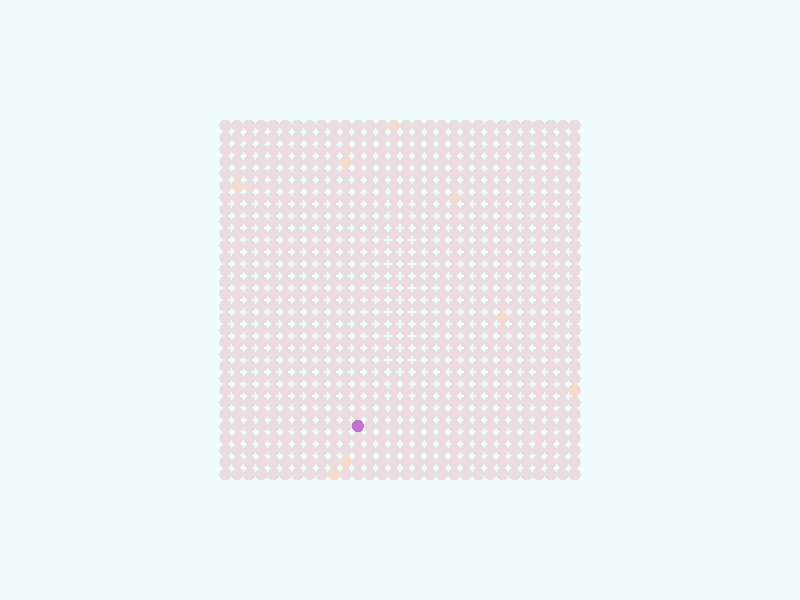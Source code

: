 global_settings {
  assumed_gamma 1
}
light_source {
  <-0.6, 1.6, 3.7>*10000
  rgb 1.3
}
camera {
  location <0,0,100>
  look_at <0,0,0>
}
background {
  color rgb < 0.87, 0.97, 0.97 >
}
sphere {
< -29.0, -29.0, 0 >, 1.0

pigment { color rgb < 0.8234082077455054, 0.7150745221334348, 0.7387724730773629 >
}}
sphere {
< -29.0, -27.0, 0 >, 1.0

pigment { color rgb < 0.8234082077455054, 0.7150745221334348, 0.7387724730773629 >
}}
sphere {
< -29.0, -25.0, 0 >, 1.0

pigment { color rgb < 0.8234082077455054, 0.7150745221334348, 0.7387724730773629 >
}}
sphere {
< -29.0, -23.0, 0 >, 1.0

pigment { color rgb < 0.8234082077455054, 0.7150745221334348, 0.7387724730773629 >
}}
sphere {
< -29.0, -21.0, 0 >, 1.0

pigment { color rgb < 0.8234082077455054, 0.7150745221334348, 0.7387724730773629 >
}}
sphere {
< -29.0, -19.0, 0 >, 1.0

pigment { color rgb < 0.8234082077455054, 0.7150745221334348, 0.7387724730773629 >
}}
sphere {
< -29.0, -17.0, 0 >, 1.0

pigment { color rgb < 0.8234082077455054, 0.7150745221334348, 0.7387724730773629 >
}}
sphere {
< -29.0, -15.0, 0 >, 1.0

pigment { color rgb < 0.8960494338808206, 0.7073428486002727, 0.6310054917736713 >
}}
sphere {
< -29.0, -13.0, 0 >, 1.0

pigment { color rgb < 0.8234082077455054, 0.7150745221334348, 0.7387724730773629 >
}}
sphere {
< -29.0, -11.0, 0 >, 1.0

pigment { color rgb < 0.8234082077455054, 0.7150745221334348, 0.7387724730773629 >
}}
sphere {
< -29.0, -9.0, 0 >, 1.0

pigment { color rgb < 0.8234082077455054, 0.7150745221334348, 0.7387724730773629 >
}}
sphere {
< -29.0, -7.0, 0 >, 1.0

pigment { color rgb < 0.8234082077455054, 0.7150745221334348, 0.7387724730773629 >
}}
sphere {
< -29.0, -5.0, 0 >, 1.0

pigment { color rgb < 0.8234082077455054, 0.7150745221334348, 0.7387724730773629 >
}}
sphere {
< -29.0, -3.0, 0 >, 1.0

pigment { color rgb < 0.8234082077455054, 0.7150745221334348, 0.7387724730773629 >
}}
sphere {
< -29.0, -1.0, 0 >, 1.0

pigment { color rgb < 0.8234082077455054, 0.7150745221334348, 0.7387724730773629 >
}}
sphere {
< -29.0, 1.0, 0 >, 1.0

pigment { color rgb < 0.8234082077455054, 0.7150745221334348, 0.7387724730773629 >
}}
sphere {
< -29.0, 3.0, 0 >, 1.0

pigment { color rgb < 0.8234082077455054, 0.7150745221334348, 0.7387724730773629 >
}}
sphere {
< -29.0, 5.0, 0 >, 1.0

pigment { color rgb < 0.8234082077455054, 0.7150745221334348, 0.7387724730773629 >
}}
sphere {
< -29.0, 7.0, 0 >, 1.0

pigment { color rgb < 0.8234082077455054, 0.7150745221334348, 0.7387724730773629 >
}}
sphere {
< -29.0, 9.0, 0 >, 1.0

pigment { color rgb < 0.8234082077455054, 0.7150745221334348, 0.7387724730773629 >
}}
sphere {
< -29.0, 11.0, 0 >, 1.0

pigment { color rgb < 0.8234082077455054, 0.7150745221334348, 0.7387724730773629 >
}}
sphere {
< -29.0, 13.0, 0 >, 1.0

pigment { color rgb < 0.8234082077455054, 0.7150745221334348, 0.7387724730773629 >
}}
sphere {
< -29.0, 15.0, 0 >, 1.0

pigment { color rgb < 0.8234082077455054, 0.7150745221334348, 0.7387724730773629 >
}}
sphere {
< -29.0, 17.0, 0 >, 1.0

pigment { color rgb < 0.8234082077455054, 0.7150745221334348, 0.7387724730773629 >
}}
sphere {
< -29.0, 19.0, 0 >, 1.0

pigment { color rgb < 0.8234082077455054, 0.7150745221334348, 0.7387724730773629 >
}}
sphere {
< -29.0, 21.0, 0 >, 1.0

pigment { color rgb < 0.8234082077455054, 0.7150745221334348, 0.7387724730773629 >
}}
sphere {
< -29.0, 23.0, 0 >, 1.0

pigment { color rgb < 0.8234082077455054, 0.7150745221334348, 0.7387724730773629 >
}}
sphere {
< -29.0, 25.0, 0 >, 1.0

pigment { color rgb < 0.8234082077455054, 0.7150745221334348, 0.7387724730773629 >
}}
sphere {
< -29.0, 27.0, 0 >, 1.0

pigment { color rgb < 0.8234082077455054, 0.7150745221334348, 0.7387724730773629 >
}}
sphere {
< -29.0, 29.0, 0 >, 1.0

pigment { color rgb < 0.8234082077455054, 0.7150745221334348, 0.7387724730773629 >
}}
sphere {
< -27.0, -29.0, 0 >, 1.0

pigment { color rgb < 0.8234082077455054, 0.7150745221334348, 0.7387724730773629 >
}}
sphere {
< -27.0, -27.0, 0 >, 1.0

pigment { color rgb < 0.8234082077455054, 0.7150745221334348, 0.7387724730773629 >
}}
sphere {
< -27.0, -25.0, 0 >, 1.0

pigment { color rgb < 0.8234082077455054, 0.7150745221334348, 0.7387724730773629 >
}}
sphere {
< -27.0, -23.0, 0 >, 1.0

pigment { color rgb < 0.8234082077455054, 0.7150745221334348, 0.7387724730773629 >
}}
sphere {
< -27.0, -21.0, 0 >, 1.0

pigment { color rgb < 0.8234082077455054, 0.7150745221334348, 0.7387724730773629 >
}}
sphere {
< -27.0, -19.0, 0 >, 1.0

pigment { color rgb < 0.8234082077455054, 0.7150745221334348, 0.7387724730773629 >
}}
sphere {
< -27.0, -17.0, 0 >, 1.0

pigment { color rgb < 0.8234082077455054, 0.7150745221334348, 0.7387724730773629 >
}}
sphere {
< -27.0, -15.0, 0 >, 1.0

pigment { color rgb < 0.8234082077455054, 0.7150745221334348, 0.7387724730773629 >
}}
sphere {
< -27.0, -13.0, 0 >, 1.0

pigment { color rgb < 0.8234082077455054, 0.7150745221334348, 0.7387724730773629 >
}}
sphere {
< -27.0, -11.0, 0 >, 1.0

pigment { color rgb < 0.8234082077455054, 0.7150745221334348, 0.7387724730773629 >
}}
sphere {
< -27.0, -9.0, 0 >, 1.0

pigment { color rgb < 0.8234082077455054, 0.7150745221334348, 0.7387724730773629 >
}}
sphere {
< -27.0, -7.0, 0 >, 1.0

pigment { color rgb < 0.8234082077455054, 0.7150745221334348, 0.7387724730773629 >
}}
sphere {
< -27.0, -5.0, 0 >, 1.0

pigment { color rgb < 0.8234082077455054, 0.7150745221334348, 0.7387724730773629 >
}}
sphere {
< -27.0, -3.0, 0 >, 1.0

pigment { color rgb < 0.8234082077455054, 0.7150745221334348, 0.7387724730773629 >
}}
sphere {
< -27.0, -1.0, 0 >, 1.0

pigment { color rgb < 0.8234082077455054, 0.7150745221334348, 0.7387724730773629 >
}}
sphere {
< -27.0, 1.0, 0 >, 1.0

pigment { color rgb < 0.8234082077455054, 0.7150745221334348, 0.7387724730773629 >
}}
sphere {
< -27.0, 3.0, 0 >, 1.0

pigment { color rgb < 0.8234082077455054, 0.7150745221334348, 0.7387724730773629 >
}}
sphere {
< -27.0, 5.0, 0 >, 1.0

pigment { color rgb < 0.8234082077455054, 0.7150745221334348, 0.7387724730773629 >
}}
sphere {
< -27.0, 7.0, 0 >, 1.0

pigment { color rgb < 0.8234082077455054, 0.7150745221334348, 0.7387724730773629 >
}}
sphere {
< -27.0, 9.0, 0 >, 1.0

pigment { color rgb < 0.8234082077455054, 0.7150745221334348, 0.7387724730773629 >
}}
sphere {
< -27.0, 11.0, 0 >, 1.0

pigment { color rgb < 0.8234082077455054, 0.7150745221334348, 0.7387724730773629 >
}}
sphere {
< -27.0, 13.0, 0 >, 1.0

pigment { color rgb < 0.8234082077455054, 0.7150745221334348, 0.7387724730773629 >
}}
sphere {
< -27.0, 15.0, 0 >, 1.0

pigment { color rgb < 0.8234082077455054, 0.7150745221334348, 0.7387724730773629 >
}}
sphere {
< -27.0, 17.0, 0 >, 1.0

pigment { color rgb < 0.8234082077455054, 0.7150745221334348, 0.7387724730773629 >
}}
sphere {
< -27.0, 19.0, 0 >, 1.0

pigment { color rgb < 0.8234082077455054, 0.7150745221334348, 0.7387724730773629 >
}}
sphere {
< -27.0, 21.0, 0 >, 1.0

pigment { color rgb < 0.8234082077455054, 0.7150745221334348, 0.7387724730773629 >
}}
sphere {
< -27.0, 23.0, 0 >, 1.0

pigment { color rgb < 0.8234082077455054, 0.7150745221334348, 0.7387724730773629 >
}}
sphere {
< -27.0, 25.0, 0 >, 1.0

pigment { color rgb < 0.8234082077455054, 0.7150745221334348, 0.7387724730773629 >
}}
sphere {
< -27.0, 27.0, 0 >, 1.0

pigment { color rgb < 0.8234082077455054, 0.7150745221334348, 0.7387724730773629 >
}}
sphere {
< -27.0, 29.0, 0 >, 1.0

pigment { color rgb < 0.8234082077455054, 0.7150745221334348, 0.7387724730773629 >
}}
sphere {
< -25.0, -29.0, 0 >, 1.0

pigment { color rgb < 0.8234082077455054, 0.7150745221334348, 0.7387724730773629 >
}}
sphere {
< -25.0, -27.0, 0 >, 1.0

pigment { color rgb < 0.8234082077455054, 0.7150745221334348, 0.7387724730773629 >
}}
sphere {
< -25.0, -25.0, 0 >, 1.0

pigment { color rgb < 0.8234082077455054, 0.7150745221334348, 0.7387724730773629 >
}}
sphere {
< -25.0, -23.0, 0 >, 1.0

pigment { color rgb < 0.8234082077455054, 0.7150745221334348, 0.7387724730773629 >
}}
sphere {
< -25.0, -21.0, 0 >, 1.0

pigment { color rgb < 0.8234082077455054, 0.7150745221334348, 0.7387724730773629 >
}}
sphere {
< -25.0, -19.0, 0 >, 1.0

pigment { color rgb < 0.8234082077455054, 0.7150745221334348, 0.7387724730773629 >
}}
sphere {
< -25.0, -17.0, 0 >, 1.0

pigment { color rgb < 0.8234082077455054, 0.7150745221334348, 0.7387724730773629 >
}}
sphere {
< -25.0, -15.0, 0 >, 1.0

pigment { color rgb < 0.8234082077455054, 0.7150745221334348, 0.7387724730773629 >
}}
sphere {
< -25.0, -13.0, 0 >, 1.0

pigment { color rgb < 0.8234082077455054, 0.7150745221334348, 0.7387724730773629 >
}}
sphere {
< -25.0, -11.0, 0 >, 1.0

pigment { color rgb < 0.8234082077455054, 0.7150745221334348, 0.7387724730773629 >
}}
sphere {
< -25.0, -9.0, 0 >, 1.0

pigment { color rgb < 0.8234082077455054, 0.7150745221334348, 0.7387724730773629 >
}}
sphere {
< -25.0, -7.0, 0 >, 1.0

pigment { color rgb < 0.8234082077455054, 0.7150745221334348, 0.7387724730773629 >
}}
sphere {
< -25.0, -5.0, 0 >, 1.0

pigment { color rgb < 0.8234082077455054, 0.7150745221334348, 0.7387724730773629 >
}}
sphere {
< -25.0, -3.0, 0 >, 1.0

pigment { color rgb < 0.8234082077455054, 0.7150745221334348, 0.7387724730773629 >
}}
sphere {
< -25.0, -1.0, 0 >, 1.0

pigment { color rgb < 0.8234082077455054, 0.7150745221334348, 0.7387724730773629 >
}}
sphere {
< -25.0, 1.0, 0 >, 1.0

pigment { color rgb < 0.8234082077455054, 0.7150745221334348, 0.7387724730773629 >
}}
sphere {
< -25.0, 3.0, 0 >, 1.0

pigment { color rgb < 0.8234082077455054, 0.7150745221334348, 0.7387724730773629 >
}}
sphere {
< -25.0, 5.0, 0 >, 1.0

pigment { color rgb < 0.8234082077455054, 0.7150745221334348, 0.7387724730773629 >
}}
sphere {
< -25.0, 7.0, 0 >, 1.0

pigment { color rgb < 0.8234082077455054, 0.7150745221334348, 0.7387724730773629 >
}}
sphere {
< -25.0, 9.0, 0 >, 1.0

pigment { color rgb < 0.8234082077455054, 0.7150745221334348, 0.7387724730773629 >
}}
sphere {
< -25.0, 11.0, 0 >, 1.0

pigment { color rgb < 0.8234082077455054, 0.7150745221334348, 0.7387724730773629 >
}}
sphere {
< -25.0, 13.0, 0 >, 1.0

pigment { color rgb < 0.8234082077455054, 0.7150745221334348, 0.7387724730773629 >
}}
sphere {
< -25.0, 15.0, 0 >, 1.0

pigment { color rgb < 0.8234082077455054, 0.7150745221334348, 0.7387724730773629 >
}}
sphere {
< -25.0, 17.0, 0 >, 1.0

pigment { color rgb < 0.8234082077455054, 0.7150745221334348, 0.7387724730773629 >
}}
sphere {
< -25.0, 19.0, 0 >, 1.0

pigment { color rgb < 0.8234082077455054, 0.7150745221334348, 0.7387724730773629 >
}}
sphere {
< -25.0, 21.0, 0 >, 1.0

pigment { color rgb < 0.8234082077455054, 0.7150745221334348, 0.7387724730773629 >
}}
sphere {
< -25.0, 23.0, 0 >, 1.0

pigment { color rgb < 0.8234082077455054, 0.7150745221334348, 0.7387724730773629 >
}}
sphere {
< -25.0, 25.0, 0 >, 1.0

pigment { color rgb < 0.8234082077455054, 0.7150745221334348, 0.7387724730773629 >
}}
sphere {
< -25.0, 27.0, 0 >, 1.0

pigment { color rgb < 0.8234082077455054, 0.7150745221334348, 0.7387724730773629 >
}}
sphere {
< -25.0, 29.0, 0 >, 1.0

pigment { color rgb < 0.8234082077455054, 0.7150745221334348, 0.7387724730773629 >
}}
sphere {
< -23.0, -29.0, 0 >, 1.0

pigment { color rgb < 0.8234082077455054, 0.7150745221334348, 0.7387724730773629 >
}}
sphere {
< -23.0, -27.0, 0 >, 1.0

pigment { color rgb < 0.8234082077455054, 0.7150745221334348, 0.7387724730773629 >
}}
sphere {
< -23.0, -25.0, 0 >, 1.0

pigment { color rgb < 0.8234082077455054, 0.7150745221334348, 0.7387724730773629 >
}}
sphere {
< -23.0, -23.0, 0 >, 1.0

pigment { color rgb < 0.8234082077455054, 0.7150745221334348, 0.7387724730773629 >
}}
sphere {
< -23.0, -21.0, 0 >, 1.0

pigment { color rgb < 0.8234082077455054, 0.7150745221334348, 0.7387724730773629 >
}}
sphere {
< -23.0, -19.0, 0 >, 1.0

pigment { color rgb < 0.8234082077455054, 0.7150745221334348, 0.7387724730773629 >
}}
sphere {
< -23.0, -17.0, 0 >, 1.0

pigment { color rgb < 0.8234082077455054, 0.7150745221334348, 0.7387724730773629 >
}}
sphere {
< -23.0, -15.0, 0 >, 1.0

pigment { color rgb < 0.8234082077455054, 0.7150745221334348, 0.7387724730773629 >
}}
sphere {
< -23.0, -13.0, 0 >, 1.0

pigment { color rgb < 0.8234082077455054, 0.7150745221334348, 0.7387724730773629 >
}}
sphere {
< -23.0, -11.0, 0 >, 1.0

pigment { color rgb < 0.8234082077455054, 0.7150745221334348, 0.7387724730773629 >
}}
sphere {
< -23.0, -9.0, 0 >, 1.0

pigment { color rgb < 0.8234082077455054, 0.7150745221334348, 0.7387724730773629 >
}}
sphere {
< -23.0, -7.0, 0 >, 1.0

pigment { color rgb < 0.8234082077455054, 0.7150745221334348, 0.7387724730773629 >
}}
sphere {
< -23.0, -5.0, 0 >, 1.0

pigment { color rgb < 0.8234082077455054, 0.7150745221334348, 0.7387724730773629 >
}}
sphere {
< -23.0, -3.0, 0 >, 1.0

pigment { color rgb < 0.8234082077455054, 0.7150745221334348, 0.7387724730773629 >
}}
sphere {
< -23.0, -1.0, 0 >, 1.0

pigment { color rgb < 0.8234082077455054, 0.7150745221334348, 0.7387724730773629 >
}}
sphere {
< -23.0, 1.0, 0 >, 1.0

pigment { color rgb < 0.8234082077455054, 0.7150745221334348, 0.7387724730773629 >
}}
sphere {
< -23.0, 3.0, 0 >, 1.0

pigment { color rgb < 0.8234082077455054, 0.7150745221334348, 0.7387724730773629 >
}}
sphere {
< -23.0, 5.0, 0 >, 1.0

pigment { color rgb < 0.8234082077455054, 0.7150745221334348, 0.7387724730773629 >
}}
sphere {
< -23.0, 7.0, 0 >, 1.0

pigment { color rgb < 0.8234082077455054, 0.7150745221334348, 0.7387724730773629 >
}}
sphere {
< -23.0, 9.0, 0 >, 1.0

pigment { color rgb < 0.8234082077455054, 0.7150745221334348, 0.7387724730773629 >
}}
sphere {
< -23.0, 11.0, 0 >, 1.0

pigment { color rgb < 0.8234082077455054, 0.7150745221334348, 0.7387724730773629 >
}}
sphere {
< -23.0, 13.0, 0 >, 1.0

pigment { color rgb < 0.8234082077455054, 0.7150745221334348, 0.7387724730773629 >
}}
sphere {
< -23.0, 15.0, 0 >, 1.0

pigment { color rgb < 0.8234082077455054, 0.7150745221334348, 0.7387724730773629 >
}}
sphere {
< -23.0, 17.0, 0 >, 1.0

pigment { color rgb < 0.8234082077455054, 0.7150745221334348, 0.7387724730773629 >
}}
sphere {
< -23.0, 19.0, 0 >, 1.0

pigment { color rgb < 0.8234082077455054, 0.7150745221334348, 0.7387724730773629 >
}}
sphere {
< -23.0, 21.0, 0 >, 1.0

pigment { color rgb < 0.8234082077455054, 0.7150745221334348, 0.7387724730773629 >
}}
sphere {
< -23.0, 23.0, 0 >, 1.0

pigment { color rgb < 0.8234082077455054, 0.7150745221334348, 0.7387724730773629 >
}}
sphere {
< -23.0, 25.0, 0 >, 1.0

pigment { color rgb < 0.8234082077455054, 0.7150745221334348, 0.7387724730773629 >
}}
sphere {
< -23.0, 27.0, 0 >, 1.0

pigment { color rgb < 0.8234082077455054, 0.7150745221334348, 0.7387724730773629 >
}}
sphere {
< -23.0, 29.0, 0 >, 1.0

pigment { color rgb < 0.8234082077455054, 0.7150745221334348, 0.7387724730773629 >
}}
sphere {
< -21.0, -29.0, 0 >, 1.0

pigment { color rgb < 0.8234082077455054, 0.7150745221334348, 0.7387724730773629 >
}}
sphere {
< -21.0, -27.0, 0 >, 1.0

pigment { color rgb < 0.8234082077455054, 0.7150745221334348, 0.7387724730773629 >
}}
sphere {
< -21.0, -25.0, 0 >, 1.0

pigment { color rgb < 0.8234082077455054, 0.7150745221334348, 0.7387724730773629 >
}}
sphere {
< -21.0, -23.0, 0 >, 1.0

pigment { color rgb < 0.8234082077455054, 0.7150745221334348, 0.7387724730773629 >
}}
sphere {
< -21.0, -21.0, 0 >, 1.0

pigment { color rgb < 0.8234082077455054, 0.7150745221334348, 0.7387724730773629 >
}}
sphere {
< -21.0, -19.0, 0 >, 1.0

pigment { color rgb < 0.8234082077455054, 0.7150745221334348, 0.7387724730773629 >
}}
sphere {
< -21.0, -17.0, 0 >, 1.0

pigment { color rgb < 0.8234082077455054, 0.7150745221334348, 0.7387724730773629 >
}}
sphere {
< -21.0, -15.0, 0 >, 1.0

pigment { color rgb < 0.8234082077455054, 0.7150745221334348, 0.7387724730773629 >
}}
sphere {
< -21.0, -13.0, 0 >, 1.0

pigment { color rgb < 0.8234082077455054, 0.7150745221334348, 0.7387724730773629 >
}}
sphere {
< -21.0, -11.0, 0 >, 1.0

pigment { color rgb < 0.8234082077455054, 0.7150745221334348, 0.7387724730773629 >
}}
sphere {
< -21.0, -9.0, 0 >, 1.0

pigment { color rgb < 0.8234082077455054, 0.7150745221334348, 0.7387724730773629 >
}}
sphere {
< -21.0, -7.0, 0 >, 1.0

pigment { color rgb < 0.8234082077455054, 0.7150745221334348, 0.7387724730773629 >
}}
sphere {
< -21.0, -5.0, 0 >, 1.0

pigment { color rgb < 0.8234082077455054, 0.7150745221334348, 0.7387724730773629 >
}}
sphere {
< -21.0, -3.0, 0 >, 1.0

pigment { color rgb < 0.8234082077455054, 0.7150745221334348, 0.7387724730773629 >
}}
sphere {
< -21.0, -1.0, 0 >, 1.0

pigment { color rgb < 0.8234082077455054, 0.7150745221334348, 0.7387724730773629 >
}}
sphere {
< -21.0, 1.0, 0 >, 1.0

pigment { color rgb < 0.8234082077455054, 0.7150745221334348, 0.7387724730773629 >
}}
sphere {
< -21.0, 3.0, 0 >, 1.0

pigment { color rgb < 0.8234082077455054, 0.7150745221334348, 0.7387724730773629 >
}}
sphere {
< -21.0, 5.0, 0 >, 1.0

pigment { color rgb < 0.8234082077455054, 0.7150745221334348, 0.7387724730773629 >
}}
sphere {
< -21.0, 7.0, 0 >, 1.0

pigment { color rgb < 0.8234082077455054, 0.7150745221334348, 0.7387724730773629 >
}}
sphere {
< -21.0, 9.0, 0 >, 1.0

pigment { color rgb < 0.8234082077455054, 0.7150745221334348, 0.7387724730773629 >
}}
sphere {
< -21.0, 11.0, 0 >, 1.0

pigment { color rgb < 0.8234082077455054, 0.7150745221334348, 0.7387724730773629 >
}}
sphere {
< -21.0, 13.0, 0 >, 1.0

pigment { color rgb < 0.8234082077455054, 0.7150745221334348, 0.7387724730773629 >
}}
sphere {
< -21.0, 15.0, 0 >, 1.0

pigment { color rgb < 0.8234082077455054, 0.7150745221334348, 0.7387724730773629 >
}}
sphere {
< -21.0, 17.0, 0 >, 1.0

pigment { color rgb < 0.8234082077455054, 0.7150745221334348, 0.7387724730773629 >
}}
sphere {
< -21.0, 19.0, 0 >, 1.0

pigment { color rgb < 0.8234082077455054, 0.7150745221334348, 0.7387724730773629 >
}}
sphere {
< -21.0, 21.0, 0 >, 1.0

pigment { color rgb < 0.8234082077455054, 0.7150745221334348, 0.7387724730773629 >
}}
sphere {
< -21.0, 23.0, 0 >, 1.0

pigment { color rgb < 0.8234082077455054, 0.7150745221334348, 0.7387724730773629 >
}}
sphere {
< -21.0, 25.0, 0 >, 1.0

pigment { color rgb < 0.8234082077455054, 0.7150745221334348, 0.7387724730773629 >
}}
sphere {
< -21.0, 27.0, 0 >, 1.0

pigment { color rgb < 0.8234082077455054, 0.7150745221334348, 0.7387724730773629 >
}}
sphere {
< -21.0, 29.0, 0 >, 1.0

pigment { color rgb < 0.8234082077455054, 0.7150745221334348, 0.7387724730773629 >
}}
sphere {
< -19.0, -29.0, 0 >, 1.0

pigment { color rgb < 0.8234082077455054, 0.7150745221334348, 0.7387724730773629 >
}}
sphere {
< -19.0, -27.0, 0 >, 1.0

pigment { color rgb < 0.8234082077455054, 0.7150745221334348, 0.7387724730773629 >
}}
sphere {
< -19.0, -25.0, 0 >, 1.0

pigment { color rgb < 0.8234082077455054, 0.7150745221334348, 0.7387724730773629 >
}}
sphere {
< -19.0, -23.0, 0 >, 1.0

pigment { color rgb < 0.8234082077455054, 0.7150745221334348, 0.7387724730773629 >
}}
sphere {
< -19.0, -21.0, 0 >, 1.0

pigment { color rgb < 0.8234082077455054, 0.7150745221334348, 0.7387724730773629 >
}}
sphere {
< -19.0, -19.0, 0 >, 1.0

pigment { color rgb < 0.8234082077455054, 0.7150745221334348, 0.7387724730773629 >
}}
sphere {
< -19.0, -17.0, 0 >, 1.0

pigment { color rgb < 0.8234082077455054, 0.7150745221334348, 0.7387724730773629 >
}}
sphere {
< -19.0, -15.0, 0 >, 1.0

pigment { color rgb < 0.8234082077455054, 0.7150745221334348, 0.7387724730773629 >
}}
sphere {
< -19.0, -13.0, 0 >, 1.0

pigment { color rgb < 0.8234082077455054, 0.7150745221334348, 0.7387724730773629 >
}}
sphere {
< -19.0, -11.0, 0 >, 1.0

pigment { color rgb < 0.8234082077455054, 0.7150745221334348, 0.7387724730773629 >
}}
sphere {
< -19.0, -9.0, 0 >, 1.0

pigment { color rgb < 0.8234082077455054, 0.7150745221334348, 0.7387724730773629 >
}}
sphere {
< -19.0, -7.0, 0 >, 1.0

pigment { color rgb < 0.8234082077455054, 0.7150745221334348, 0.7387724730773629 >
}}
sphere {
< -19.0, -5.0, 0 >, 1.0

pigment { color rgb < 0.8234082077455054, 0.7150745221334348, 0.7387724730773629 >
}}
sphere {
< -19.0, -3.0, 0 >, 1.0

pigment { color rgb < 0.8234082077455054, 0.7150745221334348, 0.7387724730773629 >
}}
sphere {
< -19.0, -1.0, 0 >, 1.0

pigment { color rgb < 0.8234082077455054, 0.7150745221334348, 0.7387724730773629 >
}}
sphere {
< -19.0, 1.0, 0 >, 1.0

pigment { color rgb < 0.8234082077455054, 0.7150745221334348, 0.7387724730773629 >
}}
sphere {
< -19.0, 3.0, 0 >, 1.0

pigment { color rgb < 0.8234082077455054, 0.7150745221334348, 0.7387724730773629 >
}}
sphere {
< -19.0, 5.0, 0 >, 1.0

pigment { color rgb < 0.8234082077455054, 0.7150745221334348, 0.7387724730773629 >
}}
sphere {
< -19.0, 7.0, 0 >, 1.0

pigment { color rgb < 0.8234082077455054, 0.7150745221334348, 0.7387724730773629 >
}}
sphere {
< -19.0, 9.0, 0 >, 1.0

pigment { color rgb < 0.8234082077455054, 0.7150745221334348, 0.7387724730773629 >
}}
sphere {
< -19.0, 11.0, 0 >, 1.0

pigment { color rgb < 0.8234082077455054, 0.7150745221334348, 0.7387724730773629 >
}}
sphere {
< -19.0, 13.0, 0 >, 1.0

pigment { color rgb < 0.8234082077455054, 0.7150745221334348, 0.7387724730773629 >
}}
sphere {
< -19.0, 15.0, 0 >, 1.0

pigment { color rgb < 0.8234082077455054, 0.7150745221334348, 0.7387724730773629 >
}}
sphere {
< -19.0, 17.0, 0 >, 1.0

pigment { color rgb < 0.8234082077455054, 0.7150745221334348, 0.7387724730773629 >
}}
sphere {
< -19.0, 19.0, 0 >, 1.0

pigment { color rgb < 0.8234082077455054, 0.7150745221334348, 0.7387724730773629 >
}}
sphere {
< -19.0, 21.0, 0 >, 1.0

pigment { color rgb < 0.8234082077455054, 0.7150745221334348, 0.7387724730773629 >
}}
sphere {
< -19.0, 23.0, 0 >, 1.0

pigment { color rgb < 0.8234082077455054, 0.7150745221334348, 0.7387724730773629 >
}}
sphere {
< -19.0, 25.0, 0 >, 1.0

pigment { color rgb < 0.8234082077455054, 0.7150745221334348, 0.7387724730773629 >
}}
sphere {
< -19.0, 27.0, 0 >, 1.0

pigment { color rgb < 0.8234082077455054, 0.7150745221334348, 0.7387724730773629 >
}}
sphere {
< -19.0, 29.0, 0 >, 1.0

pigment { color rgb < 0.8234082077455054, 0.7150745221334348, 0.7387724730773629 >
}}
sphere {
< -17.0, -29.0, 0 >, 1.0

pigment { color rgb < 0.8234082077455054, 0.7150745221334348, 0.7387724730773629 >
}}
sphere {
< -17.0, -27.0, 0 >, 1.0

pigment { color rgb < 0.8234082077455054, 0.7150745221334348, 0.7387724730773629 >
}}
sphere {
< -17.0, -25.0, 0 >, 1.0

pigment { color rgb < 0.8234082077455054, 0.7150745221334348, 0.7387724730773629 >
}}
sphere {
< -17.0, -23.0, 0 >, 1.0

pigment { color rgb < 0.8234082077455054, 0.7150745221334348, 0.7387724730773629 >
}}
sphere {
< -17.0, -21.0, 0 >, 1.0

pigment { color rgb < 0.8234082077455054, 0.7150745221334348, 0.7387724730773629 >
}}
sphere {
< -17.0, -19.0, 0 >, 1.0

pigment { color rgb < 0.8234082077455054, 0.7150745221334348, 0.7387724730773629 >
}}
sphere {
< -17.0, -17.0, 0 >, 1.0

pigment { color rgb < 0.8234082077455054, 0.7150745221334348, 0.7387724730773629 >
}}
sphere {
< -17.0, -15.0, 0 >, 1.0

pigment { color rgb < 0.8234082077455054, 0.7150745221334348, 0.7387724730773629 >
}}
sphere {
< -17.0, -13.0, 0 >, 1.0

pigment { color rgb < 0.8234082077455054, 0.7150745221334348, 0.7387724730773629 >
}}
sphere {
< -17.0, -11.0, 0 >, 1.0

pigment { color rgb < 0.8234082077455054, 0.7150745221334348, 0.7387724730773629 >
}}
sphere {
< -17.0, -9.0, 0 >, 1.0

pigment { color rgb < 0.8234082077455054, 0.7150745221334348, 0.7387724730773629 >
}}
sphere {
< -17.0, -7.0, 0 >, 1.0

pigment { color rgb < 0.8234082077455054, 0.7150745221334348, 0.7387724730773629 >
}}
sphere {
< -17.0, -5.0, 0 >, 1.0

pigment { color rgb < 0.8234082077455054, 0.7150745221334348, 0.7387724730773629 >
}}
sphere {
< -17.0, -3.0, 0 >, 1.0

pigment { color rgb < 0.8960494338808206, 0.7073428486002727, 0.6310054917736713 >
}}
sphere {
< -17.0, -1.0, 0 >, 1.0

pigment { color rgb < 0.8234082077455054, 0.7150745221334348, 0.7387724730773629 >
}}
sphere {
< -17.0, 1.0, 0 >, 1.0

pigment { color rgb < 0.8234082077455054, 0.7150745221334348, 0.7387724730773629 >
}}
sphere {
< -17.0, 3.0, 0 >, 1.0

pigment { color rgb < 0.8234082077455054, 0.7150745221334348, 0.7387724730773629 >
}}
sphere {
< -17.0, 5.0, 0 >, 1.0

pigment { color rgb < 0.8234082077455054, 0.7150745221334348, 0.7387724730773629 >
}}
sphere {
< -17.0, 7.0, 0 >, 1.0

pigment { color rgb < 0.8234082077455054, 0.7150745221334348, 0.7387724730773629 >
}}
sphere {
< -17.0, 9.0, 0 >, 1.0

pigment { color rgb < 0.8234082077455054, 0.7150745221334348, 0.7387724730773629 >
}}
sphere {
< -17.0, 11.0, 0 >, 1.0

pigment { color rgb < 0.8234082077455054, 0.7150745221334348, 0.7387724730773629 >
}}
sphere {
< -17.0, 13.0, 0 >, 1.0

pigment { color rgb < 0.8234082077455054, 0.7150745221334348, 0.7387724730773629 >
}}
sphere {
< -17.0, 15.0, 0 >, 1.0

pigment { color rgb < 0.8234082077455054, 0.7150745221334348, 0.7387724730773629 >
}}
sphere {
< -17.0, 17.0, 0 >, 1.0

pigment { color rgb < 0.8234082077455054, 0.7150745221334348, 0.7387724730773629 >
}}
sphere {
< -17.0, 19.0, 0 >, 1.0

pigment { color rgb < 0.8234082077455054, 0.7150745221334348, 0.7387724730773629 >
}}
sphere {
< -17.0, 21.0, 0 >, 1.0

pigment { color rgb < 0.8234082077455054, 0.7150745221334348, 0.7387724730773629 >
}}
sphere {
< -17.0, 23.0, 0 >, 1.0

pigment { color rgb < 0.8234082077455054, 0.7150745221334348, 0.7387724730773629 >
}}
sphere {
< -17.0, 25.0, 0 >, 1.0

pigment { color rgb < 0.8234082077455054, 0.7150745221334348, 0.7387724730773629 >
}}
sphere {
< -17.0, 27.0, 0 >, 1.0

pigment { color rgb < 0.8234082077455054, 0.7150745221334348, 0.7387724730773629 >
}}
sphere {
< -17.0, 29.0, 0 >, 1.0

pigment { color rgb < 0.8234082077455054, 0.7150745221334348, 0.7387724730773629 >
}}
sphere {
< -15.0, -29.0, 0 >, 1.0

pigment { color rgb < 0.8234082077455054, 0.7150745221334348, 0.7387724730773629 >
}}
sphere {
< -15.0, -27.0, 0 >, 1.0

pigment { color rgb < 0.8234082077455054, 0.7150745221334348, 0.7387724730773629 >
}}
sphere {
< -15.0, -25.0, 0 >, 1.0

pigment { color rgb < 0.8234082077455054, 0.7150745221334348, 0.7387724730773629 >
}}
sphere {
< -15.0, -23.0, 0 >, 1.0

pigment { color rgb < 0.8234082077455054, 0.7150745221334348, 0.7387724730773629 >
}}
sphere {
< -15.0, -21.0, 0 >, 1.0

pigment { color rgb < 0.8234082077455054, 0.7150745221334348, 0.7387724730773629 >
}}
sphere {
< -15.0, -19.0, 0 >, 1.0

pigment { color rgb < 0.8234082077455054, 0.7150745221334348, 0.7387724730773629 >
}}
sphere {
< -15.0, -17.0, 0 >, 1.0

pigment { color rgb < 0.8234082077455054, 0.7150745221334348, 0.7387724730773629 >
}}
sphere {
< -15.0, -15.0, 0 >, 1.0

pigment { color rgb < 0.8234082077455054, 0.7150745221334348, 0.7387724730773629 >
}}
sphere {
< -15.0, -13.0, 0 >, 1.0

pigment { color rgb < 0.8234082077455054, 0.7150745221334348, 0.7387724730773629 >
}}
sphere {
< -15.0, -11.0, 0 >, 1.0

pigment { color rgb < 0.8234082077455054, 0.7150745221334348, 0.7387724730773629 >
}}
sphere {
< -15.0, -9.0, 0 >, 1.0

pigment { color rgb < 0.8234082077455054, 0.7150745221334348, 0.7387724730773629 >
}}
sphere {
< -15.0, -7.0, 0 >, 1.0

pigment { color rgb < 0.8234082077455054, 0.7150745221334348, 0.7387724730773629 >
}}
sphere {
< -15.0, -5.0, 0 >, 1.0

pigment { color rgb < 0.8234082077455054, 0.7150745221334348, 0.7387724730773629 >
}}
sphere {
< -15.0, -3.0, 0 >, 1.0

pigment { color rgb < 0.8234082077455054, 0.7150745221334348, 0.7387724730773629 >
}}
sphere {
< -15.0, -1.0, 0 >, 1.0

pigment { color rgb < 0.8234082077455054, 0.7150745221334348, 0.7387724730773629 >
}}
sphere {
< -15.0, 1.0, 0 >, 1.0

pigment { color rgb < 0.8234082077455054, 0.7150745221334348, 0.7387724730773629 >
}}
sphere {
< -15.0, 3.0, 0 >, 1.0

pigment { color rgb < 0.8234082077455054, 0.7150745221334348, 0.7387724730773629 >
}}
sphere {
< -15.0, 5.0, 0 >, 1.0

pigment { color rgb < 0.8234082077455054, 0.7150745221334348, 0.7387724730773629 >
}}
sphere {
< -15.0, 7.0, 0 >, 1.0

pigment { color rgb < 0.8234082077455054, 0.7150745221334348, 0.7387724730773629 >
}}
sphere {
< -15.0, 9.0, 0 >, 1.0

pigment { color rgb < 0.8234082077455054, 0.7150745221334348, 0.7387724730773629 >
}}
sphere {
< -15.0, 11.0, 0 >, 1.0

pigment { color rgb < 0.8234082077455054, 0.7150745221334348, 0.7387724730773629 >
}}
sphere {
< -15.0, 13.0, 0 >, 1.0

pigment { color rgb < 0.8234082077455054, 0.7150745221334348, 0.7387724730773629 >
}}
sphere {
< -15.0, 15.0, 0 >, 1.0

pigment { color rgb < 0.8234082077455054, 0.7150745221334348, 0.7387724730773629 >
}}
sphere {
< -15.0, 17.0, 0 >, 1.0

pigment { color rgb < 0.8234082077455054, 0.7150745221334348, 0.7387724730773629 >
}}
sphere {
< -15.0, 19.0, 0 >, 1.0

pigment { color rgb < 0.8234082077455054, 0.7150745221334348, 0.7387724730773629 >
}}
sphere {
< -15.0, 21.0, 0 >, 1.0

pigment { color rgb < 0.8234082077455054, 0.7150745221334348, 0.7387724730773629 >
}}
sphere {
< -15.0, 23.0, 0 >, 1.0

pigment { color rgb < 0.8234082077455054, 0.7150745221334348, 0.7387724730773629 >
}}
sphere {
< -15.0, 25.0, 0 >, 1.0

pigment { color rgb < 0.8234082077455054, 0.7150745221334348, 0.7387724730773629 >
}}
sphere {
< -15.0, 27.0, 0 >, 1.0

pigment { color rgb < 0.8234082077455054, 0.7150745221334348, 0.7387724730773629 >
}}
sphere {
< -15.0, 29.0, 0 >, 1.0

pigment { color rgb < 0.8234082077455054, 0.7150745221334348, 0.7387724730773629 >
}}
sphere {
< -13.0, -29.0, 0 >, 1.0

pigment { color rgb < 0.8234082077455054, 0.7150745221334348, 0.7387724730773629 >
}}
sphere {
< -13.0, -27.0, 0 >, 1.0

pigment { color rgb < 0.8234082077455054, 0.7150745221334348, 0.7387724730773629 >
}}
sphere {
< -13.0, -25.0, 0 >, 1.0

pigment { color rgb < 0.8234082077455054, 0.7150745221334348, 0.7387724730773629 >
}}
sphere {
< -13.0, -23.0, 0 >, 1.0

pigment { color rgb < 0.8234082077455054, 0.7150745221334348, 0.7387724730773629 >
}}
sphere {
< -13.0, -21.0, 0 >, 1.0

pigment { color rgb < 0.8234082077455054, 0.7150745221334348, 0.7387724730773629 >
}}
sphere {
< -13.0, -19.0, 0 >, 1.0

pigment { color rgb < 0.8234082077455054, 0.7150745221334348, 0.7387724730773629 >
}}
sphere {
< -13.0, -17.0, 0 >, 1.0

pigment { color rgb < 0.8234082077455054, 0.7150745221334348, 0.7387724730773629 >
}}
sphere {
< -13.0, -15.0, 0 >, 1.0

pigment { color rgb < 0.8234082077455054, 0.7150745221334348, 0.7387724730773629 >
}}
sphere {
< -13.0, -13.0, 0 >, 1.0

pigment { color rgb < 0.8234082077455054, 0.7150745221334348, 0.7387724730773629 >
}}
sphere {
< -13.0, -11.0, 0 >, 1.0

pigment { color rgb < 0.8234082077455054, 0.7150745221334348, 0.7387724730773629 >
}}
sphere {
< -13.0, -9.0, 0 >, 1.0

pigment { color rgb < 0.8234082077455054, 0.7150745221334348, 0.7387724730773629 >
}}
sphere {
< -13.0, -7.0, 0 >, 1.0

pigment { color rgb < 0.8234082077455054, 0.7150745221334348, 0.7387724730773629 >
}}
sphere {
< -13.0, -5.0, 0 >, 1.0

pigment { color rgb < 0.8234082077455054, 0.7150745221334348, 0.7387724730773629 >
}}
sphere {
< -13.0, -3.0, 0 >, 1.0

pigment { color rgb < 0.8234082077455054, 0.7150745221334348, 0.7387724730773629 >
}}
sphere {
< -13.0, -1.0, 0 >, 1.0

pigment { color rgb < 0.8234082077455054, 0.7150745221334348, 0.7387724730773629 >
}}
sphere {
< -13.0, 1.0, 0 >, 1.0

pigment { color rgb < 0.8234082077455054, 0.7150745221334348, 0.7387724730773629 >
}}
sphere {
< -13.0, 3.0, 0 >, 1.0

pigment { color rgb < 0.8234082077455054, 0.7150745221334348, 0.7387724730773629 >
}}
sphere {
< -13.0, 5.0, 0 >, 1.0

pigment { color rgb < 0.8234082077455054, 0.7150745221334348, 0.7387724730773629 >
}}
sphere {
< -13.0, 7.0, 0 >, 1.0

pigment { color rgb < 0.8234082077455054, 0.7150745221334348, 0.7387724730773629 >
}}
sphere {
< -13.0, 9.0, 0 >, 1.0

pigment { color rgb < 0.8234082077455054, 0.7150745221334348, 0.7387724730773629 >
}}
sphere {
< -13.0, 11.0, 0 >, 1.0

pigment { color rgb < 0.8234082077455054, 0.7150745221334348, 0.7387724730773629 >
}}
sphere {
< -13.0, 13.0, 0 >, 1.0

pigment { color rgb < 0.8234082077455054, 0.7150745221334348, 0.7387724730773629 >
}}
sphere {
< -13.0, 15.0, 0 >, 1.0

pigment { color rgb < 0.8234082077455054, 0.7150745221334348, 0.7387724730773629 >
}}
sphere {
< -13.0, 17.0, 0 >, 1.0

pigment { color rgb < 0.8234082077455054, 0.7150745221334348, 0.7387724730773629 >
}}
sphere {
< -13.0, 19.0, 0 >, 1.0

pigment { color rgb < 0.8234082077455054, 0.7150745221334348, 0.7387724730773629 >
}}
sphere {
< -13.0, 21.0, 0 >, 1.0

pigment { color rgb < 0.8234082077455054, 0.7150745221334348, 0.7387724730773629 >
}}
sphere {
< -13.0, 23.0, 0 >, 1.0

pigment { color rgb < 0.8234082077455054, 0.7150745221334348, 0.7387724730773629 >
}}
sphere {
< -13.0, 25.0, 0 >, 1.0

pigment { color rgb < 0.8234082077455054, 0.7150745221334348, 0.7387724730773629 >
}}
sphere {
< -13.0, 27.0, 0 >, 1.0

pigment { color rgb < 0.8234082077455054, 0.7150745221334348, 0.7387724730773629 >
}}
sphere {
< -13.0, 29.0, 0 >, 1.0

pigment { color rgb < 0.8234082077455054, 0.7150745221334348, 0.7387724730773629 >
}}
sphere {
< -11.0, -29.0, 0 >, 1.0

pigment { color rgb < 0.8234082077455054, 0.7150745221334348, 0.7387724730773629 >
}}
sphere {
< -11.0, -27.0, 0 >, 1.0

pigment { color rgb < 0.8234082077455054, 0.7150745221334348, 0.7387724730773629 >
}}
sphere {
< -11.0, -25.0, 0 >, 1.0

pigment { color rgb < 0.8234082077455054, 0.7150745221334348, 0.7387724730773629 >
}}
sphere {
< -11.0, -23.0, 0 >, 1.0

pigment { color rgb < 0.8234082077455054, 0.7150745221334348, 0.7387724730773629 >
}}
sphere {
< -11.0, -21.0, 0 >, 1.0

pigment { color rgb < 0.8234082077455054, 0.7150745221334348, 0.7387724730773629 >
}}
sphere {
< -11.0, -19.0, 0 >, 1.0

pigment { color rgb < 0.8234082077455054, 0.7150745221334348, 0.7387724730773629 >
}}
sphere {
< -11.0, -17.0, 0 >, 1.0

pigment { color rgb < 0.8234082077455054, 0.7150745221334348, 0.7387724730773629 >
}}
sphere {
< -11.0, -15.0, 0 >, 1.0

pigment { color rgb < 0.8234082077455054, 0.7150745221334348, 0.7387724730773629 >
}}
sphere {
< -11.0, -13.0, 0 >, 1.0

pigment { color rgb < 0.8234082077455054, 0.7150745221334348, 0.7387724730773629 >
}}
sphere {
< -11.0, -11.0, 0 >, 1.0

pigment { color rgb < 0.8234082077455054, 0.7150745221334348, 0.7387724730773629 >
}}
sphere {
< -11.0, -9.0, 0 >, 1.0

pigment { color rgb < 0.8234082077455054, 0.7150745221334348, 0.7387724730773629 >
}}
sphere {
< -11.0, -7.0, 0 >, 1.0

pigment { color rgb < 0.8234082077455054, 0.7150745221334348, 0.7387724730773629 >
}}
sphere {
< -11.0, -5.0, 0 >, 1.0

pigment { color rgb < 0.8234082077455054, 0.7150745221334348, 0.7387724730773629 >
}}
sphere {
< -11.0, -3.0, 0 >, 1.0

pigment { color rgb < 0.8234082077455054, 0.7150745221334348, 0.7387724730773629 >
}}
sphere {
< -11.0, -1.0, 0 >, 1.0

pigment { color rgb < 0.8234082077455054, 0.7150745221334348, 0.7387724730773629 >
}}
sphere {
< -11.0, 1.0, 0 >, 1.0

pigment { color rgb < 0.8234082077455054, 0.7150745221334348, 0.7387724730773629 >
}}
sphere {
< -11.0, 3.0, 0 >, 1.0

pigment { color rgb < 0.8234082077455054, 0.7150745221334348, 0.7387724730773629 >
}}
sphere {
< -11.0, 5.0, 0 >, 1.0

pigment { color rgb < 0.8234082077455054, 0.7150745221334348, 0.7387724730773629 >
}}
sphere {
< -11.0, 7.0, 0 >, 1.0

pigment { color rgb < 0.8234082077455054, 0.7150745221334348, 0.7387724730773629 >
}}
sphere {
< -11.0, 9.0, 0 >, 1.0

pigment { color rgb < 0.8234082077455054, 0.7150745221334348, 0.7387724730773629 >
}}
sphere {
< -11.0, 11.0, 0 >, 1.0

pigment { color rgb < 0.8234082077455054, 0.7150745221334348, 0.7387724730773629 >
}}
sphere {
< -11.0, 13.0, 0 >, 1.0

pigment { color rgb < 0.8234082077455054, 0.7150745221334348, 0.7387724730773629 >
}}
sphere {
< -11.0, 15.0, 0 >, 1.0

pigment { color rgb < 0.8234082077455054, 0.7150745221334348, 0.7387724730773629 >
}}
sphere {
< -11.0, 17.0, 0 >, 1.0

pigment { color rgb < 0.8234082077455054, 0.7150745221334348, 0.7387724730773629 >
}}
sphere {
< -11.0, 19.0, 0 >, 1.0

pigment { color rgb < 0.8234082077455054, 0.7150745221334348, 0.7387724730773629 >
}}
sphere {
< -11.0, 21.0, 0 >, 1.0

pigment { color rgb < 0.8234082077455054, 0.7150745221334348, 0.7387724730773629 >
}}
sphere {
< -11.0, 23.0, 0 >, 1.0

pigment { color rgb < 0.8234082077455054, 0.7150745221334348, 0.7387724730773629 >
}}
sphere {
< -11.0, 25.0, 0 >, 1.0

pigment { color rgb < 0.8234082077455054, 0.7150745221334348, 0.7387724730773629 >
}}
sphere {
< -11.0, 27.0, 0 >, 1.0

pigment { color rgb < 0.8234082077455054, 0.7150745221334348, 0.7387724730773629 >
}}
sphere {
< -11.0, 29.0, 0 >, 1.0

pigment { color rgb < 0.8234082077455054, 0.7150745221334348, 0.7387724730773629 >
}}
sphere {
< -9.0, -29.0, 0 >, 1.0

pigment { color rgb < 0.8234082077455054, 0.7150745221334348, 0.7387724730773629 >
}}
sphere {
< -9.0, -27.0, 0 >, 1.0

pigment { color rgb < 0.8234082077455054, 0.7150745221334348, 0.7387724730773629 >
}}
sphere {
< -9.0, -25.0, 0 >, 1.0

pigment { color rgb < 0.8234082077455054, 0.7150745221334348, 0.7387724730773629 >
}}
sphere {
< -9.0, -23.0, 0 >, 1.0

pigment { color rgb < 0.8234082077455054, 0.7150745221334348, 0.7387724730773629 >
}}
sphere {
< -9.0, -21.0, 0 >, 1.0

pigment { color rgb < 0.8234082077455054, 0.7150745221334348, 0.7387724730773629 >
}}
sphere {
< -9.0, -19.0, 0 >, 1.0

pigment { color rgb < 0.8234082077455054, 0.7150745221334348, 0.7387724730773629 >
}}
sphere {
< -9.0, -17.0, 0 >, 1.0

pigment { color rgb < 0.8234082077455054, 0.7150745221334348, 0.7387724730773629 >
}}
sphere {
< -9.0, -15.0, 0 >, 1.0

pigment { color rgb < 0.8234082077455054, 0.7150745221334348, 0.7387724730773629 >
}}
sphere {
< -9.0, -13.0, 0 >, 1.0

pigment { color rgb < 0.8234082077455054, 0.7150745221334348, 0.7387724730773629 >
}}
sphere {
< -9.0, -11.0, 0 >, 1.0

pigment { color rgb < 0.8234082077455054, 0.7150745221334348, 0.7387724730773629 >
}}
sphere {
< -9.0, -9.0, 0 >, 1.0

pigment { color rgb < 0.8234082077455054, 0.7150745221334348, 0.7387724730773629 >
}}
sphere {
< -9.0, -7.0, 0 >, 1.0

pigment { color rgb < 0.8234082077455054, 0.7150745221334348, 0.7387724730773629 >
}}
sphere {
< -9.0, -5.0, 0 >, 1.0

pigment { color rgb < 0.8234082077455054, 0.7150745221334348, 0.7387724730773629 >
}}
sphere {
< -9.0, -3.0, 0 >, 1.0

pigment { color rgb < 0.8234082077455054, 0.7150745221334348, 0.7387724730773629 >
}}
sphere {
< -9.0, -1.0, 0 >, 1.0

pigment { color rgb < 0.8234082077455054, 0.7150745221334348, 0.7387724730773629 >
}}
sphere {
< -9.0, 1.0, 0 >, 1.0

pigment { color rgb < 0.8234082077455054, 0.7150745221334348, 0.7387724730773629 >
}}
sphere {
< -9.0, 3.0, 0 >, 1.0

pigment { color rgb < 0.8234082077455054, 0.7150745221334348, 0.7387724730773629 >
}}
sphere {
< -9.0, 5.0, 0 >, 1.0

pigment { color rgb < 0.8234082077455054, 0.7150745221334348, 0.7387724730773629 >
}}
sphere {
< -9.0, 7.0, 0 >, 1.0

pigment { color rgb < 0.8234082077455054, 0.7150745221334348, 0.7387724730773629 >
}}
sphere {
< -9.0, 9.0, 0 >, 1.0

pigment { color rgb < 0.8234082077455054, 0.7150745221334348, 0.7387724730773629 >
}}
sphere {
< -9.0, 11.0, 0 >, 1.0

pigment { color rgb < 0.8234082077455054, 0.7150745221334348, 0.7387724730773629 >
}}
sphere {
< -9.0, 13.0, 0 >, 1.0

pigment { color rgb < 0.8234082077455054, 0.7150745221334348, 0.7387724730773629 >
}}
sphere {
< -9.0, 15.0, 0 >, 1.0

pigment { color rgb < 0.8234082077455054, 0.7150745221334348, 0.7387724730773629 >
}}
sphere {
< -9.0, 17.0, 0 >, 1.0

pigment { color rgb < 0.8960494338808206, 0.7073428486002727, 0.6310054917736713 >
}}
sphere {
< -9.0, 19.0, 0 >, 1.0

pigment { color rgb < 0.8234082077455054, 0.7150745221334348, 0.7387724730773629 >
}}
sphere {
< -9.0, 21.0, 0 >, 1.0

pigment { color rgb < 0.8234082077455054, 0.7150745221334348, 0.7387724730773629 >
}}
sphere {
< -9.0, 23.0, 0 >, 1.0

pigment { color rgb < 0.8234082077455054, 0.7150745221334348, 0.7387724730773629 >
}}
sphere {
< -9.0, 25.0, 0 >, 1.0

pigment { color rgb < 0.8234082077455054, 0.7150745221334348, 0.7387724730773629 >
}}
sphere {
< -9.0, 27.0, 0 >, 1.0

pigment { color rgb < 0.8234082077455054, 0.7150745221334348, 0.7387724730773629 >
}}
sphere {
< -9.0, 29.0, 0 >, 1.0

pigment { color rgb < 0.8234082077455054, 0.7150745221334348, 0.7387724730773629 >
}}
sphere {
< -7.0, -29.0, 0 >, 1.0

pigment { color rgb < 0.8234082077455054, 0.7150745221334348, 0.7387724730773629 >
}}
sphere {
< -7.0, -27.0, 0 >, 1.0

pigment { color rgb < 0.8234082077455054, 0.7150745221334348, 0.7387724730773629 >
}}
sphere {
< -7.0, -25.0, 0 >, 1.0

pigment { color rgb < 0.8234082077455054, 0.7150745221334348, 0.7387724730773629 >
}}
sphere {
< -7.0, -23.0, 0 >, 1.0

pigment { color rgb < 0.8234082077455054, 0.7150745221334348, 0.7387724730773629 >
}}
sphere {
< -7.0, -21.0, 0 >, 1.0

pigment { color rgb < 0.8234082077455054, 0.7150745221334348, 0.7387724730773629 >
}}
sphere {
< -7.0, -19.0, 0 >, 1.0

pigment { color rgb < 0.8234082077455054, 0.7150745221334348, 0.7387724730773629 >
}}
sphere {
< -7.0, -17.0, 0 >, 1.0

pigment { color rgb < 0.8234082077455054, 0.7150745221334348, 0.7387724730773629 >
}}
sphere {
< -7.0, -15.0, 0 >, 1.0

pigment { color rgb < 0.8234082077455054, 0.7150745221334348, 0.7387724730773629 >
}}
sphere {
< -7.0, -13.0, 0 >, 1.0

pigment { color rgb < 0.8234082077455054, 0.7150745221334348, 0.7387724730773629 >
}}
sphere {
< -7.0, -11.0, 0 >, 1.0

pigment { color rgb < 0.8234082077455054, 0.7150745221334348, 0.7387724730773629 >
}}
sphere {
< -7.0, -9.0, 0 >, 1.0

pigment { color rgb < 0.8234082077455054, 0.7150745221334348, 0.7387724730773629 >
}}
sphere {
< -7.0, -7.0, 0 >, 1.0

pigment { color rgb < 0.8234082077455054, 0.7150745221334348, 0.7387724730773629 >
}}
sphere {
< -7.0, -5.0, 0 >, 1.0

pigment { color rgb < 0.8234082077455054, 0.7150745221334348, 0.7387724730773629 >
}}
sphere {
< -7.0, -3.0, 0 >, 1.0

pigment { color rgb < 0.8234082077455054, 0.7150745221334348, 0.7387724730773629 >
}}
sphere {
< -7.0, -1.0, 0 >, 1.0

pigment { color rgb < 0.8234082077455054, 0.7150745221334348, 0.7387724730773629 >
}}
sphere {
< -7.0, 1.0, 0 >, 1.0

pigment { color rgb < 0.8234082077455054, 0.7150745221334348, 0.7387724730773629 >
}}
sphere {
< -7.0, 3.0, 0 >, 1.0

pigment { color rgb < 0.8234082077455054, 0.7150745221334348, 0.7387724730773629 >
}}
sphere {
< -7.0, 5.0, 0 >, 1.0

pigment { color rgb < 0.8234082077455054, 0.7150745221334348, 0.7387724730773629 >
}}
sphere {
< -7.0, 7.0, 0 >, 1.0

pigment { color rgb < 0.8234082077455054, 0.7150745221334348, 0.7387724730773629 >
}}
sphere {
< -7.0, 9.0, 0 >, 1.0

pigment { color rgb < 0.8234082077455054, 0.7150745221334348, 0.7387724730773629 >
}}
sphere {
< -7.0, 11.0, 0 >, 1.0

pigment { color rgb < 0.8234082077455054, 0.7150745221334348, 0.7387724730773629 >
}}
sphere {
< -7.0, 13.0, 0 >, 1.0

pigment { color rgb < 0.8234082077455054, 0.7150745221334348, 0.7387724730773629 >
}}
sphere {
< -7.0, 15.0, 0 >, 1.0

pigment { color rgb < 0.8234082077455054, 0.7150745221334348, 0.7387724730773629 >
}}
sphere {
< -7.0, 17.0, 0 >, 1.0

pigment { color rgb < 0.8234082077455054, 0.7150745221334348, 0.7387724730773629 >
}}
sphere {
< -7.0, 19.0, 0 >, 1.0

pigment { color rgb < 0.8234082077455054, 0.7150745221334348, 0.7387724730773629 >
}}
sphere {
< -7.0, 21.0, 0 >, 1.0

pigment { color rgb < 0.8234082077455054, 0.7150745221334348, 0.7387724730773629 >
}}
sphere {
< -7.0, 23.0, 0 >, 1.0

pigment { color rgb < 0.8234082077455054, 0.7150745221334348, 0.7387724730773629 >
}}
sphere {
< -7.0, 25.0, 0 >, 1.0

pigment { color rgb < 0.8234082077455054, 0.7150745221334348, 0.7387724730773629 >
}}
sphere {
< -7.0, 27.0, 0 >, 1.0

pigment { color rgb < 0.8234082077455054, 0.7150745221334348, 0.7387724730773629 >
}}
sphere {
< -7.0, 29.0, 0 >, 1.0

pigment { color rgb < 0.8234082077455054, 0.7150745221334348, 0.7387724730773629 >
}}
sphere {
< -5.0, -29.0, 0 >, 1.0

pigment { color rgb < 0.8234082077455054, 0.7150745221334348, 0.7387724730773629 >
}}
sphere {
< -5.0, -27.0, 0 >, 1.0

pigment { color rgb < 0.8234082077455054, 0.7150745221334348, 0.7387724730773629 >
}}
sphere {
< -5.0, -25.0, 0 >, 1.0

pigment { color rgb < 0.8234082077455054, 0.7150745221334348, 0.7387724730773629 >
}}
sphere {
< -5.0, -23.0, 0 >, 1.0

pigment { color rgb < 0.8234082077455054, 0.7150745221334348, 0.7387724730773629 >
}}
sphere {
< -5.0, -21.0, 0 >, 1.0

pigment { color rgb < 0.8234082077455054, 0.7150745221334348, 0.7387724730773629 >
}}
sphere {
< -5.0, -19.0, 0 >, 1.0

pigment { color rgb < 0.8234082077455054, 0.7150745221334348, 0.7387724730773629 >
}}
sphere {
< -5.0, -17.0, 0 >, 1.0

pigment { color rgb < 0.8234082077455054, 0.7150745221334348, 0.7387724730773629 >
}}
sphere {
< -5.0, -15.0, 0 >, 1.0

pigment { color rgb < 0.8234082077455054, 0.7150745221334348, 0.7387724730773629 >
}}
sphere {
< -5.0, -13.0, 0 >, 1.0

pigment { color rgb < 0.8234082077455054, 0.7150745221334348, 0.7387724730773629 >
}}
sphere {
< -5.0, -11.0, 0 >, 1.0

pigment { color rgb < 0.8234082077455054, 0.7150745221334348, 0.7387724730773629 >
}}
sphere {
< -5.0, -9.0, 0 >, 1.0

pigment { color rgb < 0.8234082077455054, 0.7150745221334348, 0.7387724730773629 >
}}
sphere {
< -5.0, -7.0, 0 >, 1.0

pigment { color rgb < 0.8234082077455054, 0.7150745221334348, 0.7387724730773629 >
}}
sphere {
< -5.0, -5.0, 0 >, 1.0

pigment { color rgb < 0.8234082077455054, 0.7150745221334348, 0.7387724730773629 >
}}
sphere {
< -5.0, -3.0, 0 >, 1.0

pigment { color rgb < 0.8234082077455054, 0.7150745221334348, 0.7387724730773629 >
}}
sphere {
< -5.0, -1.0, 0 >, 1.0

pigment { color rgb < 0.8234082077455054, 0.7150745221334348, 0.7387724730773629 >
}}
sphere {
< -5.0, 1.0, 0 >, 1.0

pigment { color rgb < 0.8234082077455054, 0.7150745221334348, 0.7387724730773629 >
}}
sphere {
< -5.0, 3.0, 0 >, 1.0

pigment { color rgb < 0.8234082077455054, 0.7150745221334348, 0.7387724730773629 >
}}
sphere {
< -5.0, 5.0, 0 >, 1.0

pigment { color rgb < 0.8234082077455054, 0.7150745221334348, 0.7387724730773629 >
}}
sphere {
< -5.0, 7.0, 0 >, 1.0

pigment { color rgb < 0.8234082077455054, 0.7150745221334348, 0.7387724730773629 >
}}
sphere {
< -5.0, 9.0, 0 >, 1.0

pigment { color rgb < 0.8234082077455054, 0.7150745221334348, 0.7387724730773629 >
}}
sphere {
< -5.0, 11.0, 0 >, 1.0

pigment { color rgb < 0.8234082077455054, 0.7150745221334348, 0.7387724730773629 >
}}
sphere {
< -5.0, 13.0, 0 >, 1.0

pigment { color rgb < 0.8234082077455054, 0.7150745221334348, 0.7387724730773629 >
}}
sphere {
< -5.0, 15.0, 0 >, 1.0

pigment { color rgb < 0.8234082077455054, 0.7150745221334348, 0.7387724730773629 >
}}
sphere {
< -5.0, 17.0, 0 >, 1.0

pigment { color rgb < 0.8234082077455054, 0.7150745221334348, 0.7387724730773629 >
}}
sphere {
< -5.0, 19.0, 0 >, 1.0

pigment { color rgb < 0.8234082077455054, 0.7150745221334348, 0.7387724730773629 >
}}
sphere {
< -5.0, 21.0, 0 >, 1.0

pigment { color rgb < 0.8234082077455054, 0.7150745221334348, 0.7387724730773629 >
}}
sphere {
< -5.0, 23.0, 0 >, 1.0

pigment { color rgb < 0.8234082077455054, 0.7150745221334348, 0.7387724730773629 >
}}
sphere {
< -5.0, 25.0, 0 >, 1.0

pigment { color rgb < 0.8234082077455054, 0.7150745221334348, 0.7387724730773629 >
}}
sphere {
< -5.0, 27.0, 0 >, 1.0

pigment { color rgb < 0.8234082077455054, 0.7150745221334348, 0.7387724730773629 >
}}
sphere {
< -5.0, 29.0, 0 >, 1.0

pigment { color rgb < 0.8234082077455054, 0.7150745221334348, 0.7387724730773629 >
}}
sphere {
< -3.0, -29.0, 0 >, 1.0

pigment { color rgb < 0.8234082077455054, 0.7150745221334348, 0.7387724730773629 >
}}
sphere {
< -3.0, -27.0, 0 >, 1.0

pigment { color rgb < 0.8234082077455054, 0.7150745221334348, 0.7387724730773629 >
}}
sphere {
< -3.0, -25.0, 0 >, 1.0

pigment { color rgb < 0.8234082077455054, 0.7150745221334348, 0.7387724730773629 >
}}
sphere {
< -3.0, -23.0, 0 >, 1.0

pigment { color rgb < 0.8234082077455054, 0.7150745221334348, 0.7387724730773629 >
}}
sphere {
< -3.0, -21.0, 0 >, 1.0

pigment { color rgb < 0.8234082077455054, 0.7150745221334348, 0.7387724730773629 >
}}
sphere {
< -3.0, -19.0, 0 >, 1.0

pigment { color rgb < 0.8234082077455054, 0.7150745221334348, 0.7387724730773629 >
}}
sphere {
< -3.0, -17.0, 0 >, 1.0

pigment { color rgb < 0.8234082077455054, 0.7150745221334348, 0.7387724730773629 >
}}
sphere {
< -3.0, -15.0, 0 >, 1.0

pigment { color rgb < 0.8234082077455054, 0.7150745221334348, 0.7387724730773629 >
}}
sphere {
< -3.0, -13.0, 0 >, 1.0

pigment { color rgb < 0.8234082077455054, 0.7150745221334348, 0.7387724730773629 >
}}
sphere {
< -3.0, -11.0, 0 >, 1.0

pigment { color rgb < 0.8234082077455054, 0.7150745221334348, 0.7387724730773629 >
}}
sphere {
< -3.0, -9.0, 0 >, 1.0

pigment { color rgb < 0.8234082077455054, 0.7150745221334348, 0.7387724730773629 >
}}
sphere {
< -3.0, -7.0, 0 >, 1.0

pigment { color rgb < 0.8234082077455054, 0.7150745221334348, 0.7387724730773629 >
}}
sphere {
< -3.0, -5.0, 0 >, 1.0

pigment { color rgb < 0.8234082077455054, 0.7150745221334348, 0.7387724730773629 >
}}
sphere {
< -3.0, -3.0, 0 >, 1.0

pigment { color rgb < 0.8234082077455054, 0.7150745221334348, 0.7387724730773629 >
}}
sphere {
< -3.0, -1.0, 0 >, 1.0

pigment { color rgb < 0.8234082077455054, 0.7150745221334348, 0.7387724730773629 >
}}
sphere {
< -3.0, 1.0, 0 >, 1.0

pigment { color rgb < 0.8234082077455054, 0.7150745221334348, 0.7387724730773629 >
}}
sphere {
< -3.0, 3.0, 0 >, 1.0

pigment { color rgb < 0.8234082077455054, 0.7150745221334348, 0.7387724730773629 >
}}
sphere {
< -3.0, 5.0, 0 >, 1.0

pigment { color rgb < 0.8234082077455054, 0.7150745221334348, 0.7387724730773629 >
}}
sphere {
< -3.0, 7.0, 0 >, 1.0

pigment { color rgb < 0.8234082077455054, 0.7150745221334348, 0.7387724730773629 >
}}
sphere {
< -3.0, 9.0, 0 >, 1.0

pigment { color rgb < 0.8234082077455054, 0.7150745221334348, 0.7387724730773629 >
}}
sphere {
< -3.0, 11.0, 0 >, 1.0

pigment { color rgb < 0.8234082077455054, 0.7150745221334348, 0.7387724730773629 >
}}
sphere {
< -3.0, 13.0, 0 >, 1.0

pigment { color rgb < 0.8234082077455054, 0.7150745221334348, 0.7387724730773629 >
}}
sphere {
< -3.0, 15.0, 0 >, 1.0

pigment { color rgb < 0.8234082077455054, 0.7150745221334348, 0.7387724730773629 >
}}
sphere {
< -3.0, 17.0, 0 >, 1.0

pigment { color rgb < 0.8234082077455054, 0.7150745221334348, 0.7387724730773629 >
}}
sphere {
< -3.0, 19.0, 0 >, 1.0

pigment { color rgb < 0.8234082077455054, 0.7150745221334348, 0.7387724730773629 >
}}
sphere {
< -3.0, 21.0, 0 >, 1.0

pigment { color rgb < 0.8234082077455054, 0.7150745221334348, 0.7387724730773629 >
}}
sphere {
< -3.0, 23.0, 0 >, 1.0

pigment { color rgb < 0.8234082077455054, 0.7150745221334348, 0.7387724730773629 >
}}
sphere {
< -3.0, 25.0, 0 >, 1.0

pigment { color rgb < 0.8234082077455054, 0.7150745221334348, 0.7387724730773629 >
}}
sphere {
< -3.0, 27.0, 0 >, 1.0

pigment { color rgb < 0.8234082077455054, 0.7150745221334348, 0.7387724730773629 >
}}
sphere {
< -3.0, 29.0, 0 >, 1.0

pigment { color rgb < 0.8234082077455054, 0.7150745221334348, 0.7387724730773629 >
}}
sphere {
< -1.0, -29.0, 0 >, 1.0

pigment { color rgb < 0.8234082077455054, 0.7150745221334348, 0.7387724730773629 >
}}
sphere {
< -1.0, -27.0, 0 >, 1.0

pigment { color rgb < 0.8234082077455054, 0.7150745221334348, 0.7387724730773629 >
}}
sphere {
< -1.0, -25.0, 0 >, 1.0

pigment { color rgb < 0.8234082077455054, 0.7150745221334348, 0.7387724730773629 >
}}
sphere {
< -1.0, -23.0, 0 >, 1.0

pigment { color rgb < 0.8234082077455054, 0.7150745221334348, 0.7387724730773629 >
}}
sphere {
< -1.0, -21.0, 0 >, 1.0

pigment { color rgb < 0.8234082077455054, 0.7150745221334348, 0.7387724730773629 >
}}
sphere {
< -1.0, -19.0, 0 >, 1.0

pigment { color rgb < 0.8234082077455054, 0.7150745221334348, 0.7387724730773629 >
}}
sphere {
< -1.0, -17.0, 0 >, 1.0

pigment { color rgb < 0.8234082077455054, 0.7150745221334348, 0.7387724730773629 >
}}
sphere {
< -1.0, -15.0, 0 >, 1.0

pigment { color rgb < 0.8234082077455054, 0.7150745221334348, 0.7387724730773629 >
}}
sphere {
< -1.0, -13.0, 0 >, 1.0

pigment { color rgb < 0.8234082077455054, 0.7150745221334348, 0.7387724730773629 >
}}
sphere {
< -1.0, -11.0, 0 >, 1.0

pigment { color rgb < 0.8234082077455054, 0.7150745221334348, 0.7387724730773629 >
}}
sphere {
< -1.0, -9.0, 0 >, 1.0

pigment { color rgb < 0.8234082077455054, 0.7150745221334348, 0.7387724730773629 >
}}
sphere {
< -1.0, -7.0, 0 >, 1.0

pigment { color rgb < 0.8234082077455054, 0.7150745221334348, 0.7387724730773629 >
}}
sphere {
< -1.0, -5.0, 0 >, 1.0

pigment { color rgb < 0.8234082077455054, 0.7150745221334348, 0.7387724730773629 >
}}
sphere {
< -1.0, -3.0, 0 >, 1.0

pigment { color rgb < 0.8234082077455054, 0.7150745221334348, 0.7387724730773629 >
}}
sphere {
< -1.0, -1.0, 0 >, 1.0

pigment { color rgb < 0.8234082077455054, 0.7150745221334348, 0.7387724730773629 >
}}
sphere {
< -1.0, 1.0, 0 >, 1.0

pigment { color rgb < 0.8234082077455054, 0.7150745221334348, 0.7387724730773629 >
}}
sphere {
< -1.0, 3.0, 0 >, 1.0

pigment { color rgb < 0.8234082077455054, 0.7150745221334348, 0.7387724730773629 >
}}
sphere {
< -1.0, 5.0, 0 >, 1.0

pigment { color rgb < 0.8234082077455054, 0.7150745221334348, 0.7387724730773629 >
}}
sphere {
< -1.0, 7.0, 0 >, 1.0

pigment { color rgb < 0.8234082077455054, 0.7150745221334348, 0.7387724730773629 >
}}
sphere {
< -1.0, 9.0, 0 >, 1.0

pigment { color rgb < 0.8234082077455054, 0.7150745221334348, 0.7387724730773629 >
}}
sphere {
< -1.0, 11.0, 0 >, 1.0

pigment { color rgb < 0.8234082077455054, 0.7150745221334348, 0.7387724730773629 >
}}
sphere {
< -1.0, 13.0, 0 >, 1.0

pigment { color rgb < 0.8234082077455054, 0.7150745221334348, 0.7387724730773629 >
}}
sphere {
< -1.0, 15.0, 0 >, 1.0

pigment { color rgb < 0.8234082077455054, 0.7150745221334348, 0.7387724730773629 >
}}
sphere {
< -1.0, 17.0, 0 >, 1.0

pigment { color rgb < 0.8234082077455054, 0.7150745221334348, 0.7387724730773629 >
}}
sphere {
< -1.0, 19.0, 0 >, 1.0

pigment { color rgb < 0.8234082077455054, 0.7150745221334348, 0.7387724730773629 >
}}
sphere {
< -1.0, 21.0, 0 >, 1.0

pigment { color rgb < 0.8234082077455054, 0.7150745221334348, 0.7387724730773629 >
}}
sphere {
< -1.0, 23.0, 0 >, 1.0

pigment { color rgb < 0.8234082077455054, 0.7150745221334348, 0.7387724730773629 >
}}
sphere {
< -1.0, 25.0, 0 >, 1.0

pigment { color rgb < 0.8234082077455054, 0.7150745221334348, 0.7387724730773629 >
}}
sphere {
< -1.0, 27.0, 0 >, 1.0

pigment { color rgb < 0.8234082077455054, 0.7150745221334348, 0.7387724730773629 >
}}
sphere {
< -1.0, 29.0, 0 >, 1.0

pigment { color rgb < 0.8234082077455054, 0.7150745221334348, 0.7387724730773629 >
}}
sphere {
< 1.0, -29.0, 0 >, 1.0

pigment { color rgb < 0.8234082077455054, 0.7150745221334348, 0.7387724730773629 >
}}
sphere {
< 1.0, -27.0, 0 >, 1.0

pigment { color rgb < 0.8234082077455054, 0.7150745221334348, 0.7387724730773629 >
}}
sphere {
< 1.0, -25.0, 0 >, 1.0

pigment { color rgb < 0.8234082077455054, 0.7150745221334348, 0.7387724730773629 >
}}
sphere {
< 1.0, -23.0, 0 >, 1.0

pigment { color rgb < 0.8234082077455054, 0.7150745221334348, 0.7387724730773629 >
}}
sphere {
< 1.0, -21.0, 0 >, 1.0

pigment { color rgb < 0.8234082077455054, 0.7150745221334348, 0.7387724730773629 >
}}
sphere {
< 1.0, -19.0, 0 >, 1.0

pigment { color rgb < 0.8234082077455054, 0.7150745221334348, 0.7387724730773629 >
}}
sphere {
< 1.0, -17.0, 0 >, 1.0

pigment { color rgb < 0.8234082077455054, 0.7150745221334348, 0.7387724730773629 >
}}
sphere {
< 1.0, -15.0, 0 >, 1.0

pigment { color rgb < 0.8234082077455054, 0.7150745221334348, 0.7387724730773629 >
}}
sphere {
< 1.0, -13.0, 0 >, 1.0

pigment { color rgb < 0.8234082077455054, 0.7150745221334348, 0.7387724730773629 >
}}
sphere {
< 1.0, -11.0, 0 >, 1.0

pigment { color rgb < 0.8234082077455054, 0.7150745221334348, 0.7387724730773629 >
}}
sphere {
< 1.0, -9.0, 0 >, 1.0

pigment { color rgb < 0.8234082077455054, 0.7150745221334348, 0.7387724730773629 >
}}
sphere {
< 1.0, -7.0, 0 >, 1.0

pigment { color rgb < 0.8234082077455054, 0.7150745221334348, 0.7387724730773629 >
}}
sphere {
< 1.0, -5.0, 0 >, 1.0

pigment { color rgb < 0.8234082077455054, 0.7150745221334348, 0.7387724730773629 >
}}
sphere {
< 1.0, -3.0, 0 >, 1.0

pigment { color rgb < 0.8234082077455054, 0.7150745221334348, 0.7387724730773629 >
}}
sphere {
< 1.0, -1.0, 0 >, 1.0

pigment { color rgb < 0.8234082077455054, 0.7150745221334348, 0.7387724730773629 >
}}
sphere {
< 1.0, 1.0, 0 >, 1.0

pigment { color rgb < 0.8234082077455054, 0.7150745221334348, 0.7387724730773629 >
}}
sphere {
< 1.0, 3.0, 0 >, 1.0

pigment { color rgb < 0.8234082077455054, 0.7150745221334348, 0.7387724730773629 >
}}
sphere {
< 1.0, 5.0, 0 >, 1.0

pigment { color rgb < 0.8234082077455054, 0.7150745221334348, 0.7387724730773629 >
}}
sphere {
< 1.0, 7.0, 0 >, 1.0

pigment { color rgb < 0.8234082077455054, 0.7150745221334348, 0.7387724730773629 >
}}
sphere {
< 1.0, 9.0, 0 >, 1.0

pigment { color rgb < 0.8234082077455054, 0.7150745221334348, 0.7387724730773629 >
}}
sphere {
< 1.0, 11.0, 0 >, 1.0

pigment { color rgb < 0.8234082077455054, 0.7150745221334348, 0.7387724730773629 >
}}
sphere {
< 1.0, 13.0, 0 >, 1.0

pigment { color rgb < 0.8234082077455054, 0.7150745221334348, 0.7387724730773629 >
}}
sphere {
< 1.0, 15.0, 0 >, 1.0

pigment { color rgb < 0.8234082077455054, 0.7150745221334348, 0.7387724730773629 >
}}
sphere {
< 1.0, 17.0, 0 >, 1.0

pigment { color rgb < 0.8234082077455054, 0.7150745221334348, 0.7387724730773629 >
}}
sphere {
< 1.0, 19.0, 0 >, 1.0

pigment { color rgb < 0.8234082077455054, 0.7150745221334348, 0.7387724730773629 >
}}
sphere {
< 1.0, 21.0, 0 >, 1.0

pigment { color rgb < 0.8234082077455054, 0.7150745221334348, 0.7387724730773629 >
}}
sphere {
< 1.0, 23.0, 0 >, 1.0

pigment { color rgb < 0.8234082077455054, 0.7150745221334348, 0.7387724730773629 >
}}
sphere {
< 1.0, 25.0, 0 >, 1.0

pigment { color rgb < 0.8234082077455054, 0.7150745221334348, 0.7387724730773629 >
}}
sphere {
< 1.0, 27.0, 0 >, 1.0

pigment { color rgb < 0.8234082077455054, 0.7150745221334348, 0.7387724730773629 >
}}
sphere {
< 1.0, 29.0, 0 >, 1.0

pigment { color rgb < 0.8960494338808206, 0.7073428486002727, 0.6310054917736713 >
}}
sphere {
< 3.0, -29.0, 0 >, 1.0

pigment { color rgb < 0.8234082077455054, 0.7150745221334348, 0.7387724730773629 >
}}
sphere {
< 3.0, -27.0, 0 >, 1.0

pigment { color rgb < 0.8234082077455054, 0.7150745221334348, 0.7387724730773629 >
}}
sphere {
< 3.0, -25.0, 0 >, 1.0

pigment { color rgb < 0.8234082077455054, 0.7150745221334348, 0.7387724730773629 >
}}
sphere {
< 3.0, -23.0, 0 >, 1.0

pigment { color rgb < 0.8234082077455054, 0.7150745221334348, 0.7387724730773629 >
}}
sphere {
< 3.0, -21.0, 0 >, 1.0

pigment { color rgb < 0.8234082077455054, 0.7150745221334348, 0.7387724730773629 >
}}
sphere {
< 3.0, -19.0, 0 >, 1.0

pigment { color rgb < 0.8234082077455054, 0.7150745221334348, 0.7387724730773629 >
}}
sphere {
< 3.0, -17.0, 0 >, 1.0

pigment { color rgb < 0.8234082077455054, 0.7150745221334348, 0.7387724730773629 >
}}
sphere {
< 3.0, -15.0, 0 >, 1.0

pigment { color rgb < 0.8234082077455054, 0.7150745221334348, 0.7387724730773629 >
}}
sphere {
< 3.0, -13.0, 0 >, 1.0

pigment { color rgb < 0.8234082077455054, 0.7150745221334348, 0.7387724730773629 >
}}
sphere {
< 3.0, -11.0, 0 >, 1.0

pigment { color rgb < 0.8234082077455054, 0.7150745221334348, 0.7387724730773629 >
}}
sphere {
< 3.0, -9.0, 0 >, 1.0

pigment { color rgb < 0.8234082077455054, 0.7150745221334348, 0.7387724730773629 >
}}
sphere {
< 3.0, -7.0, 0 >, 1.0

pigment { color rgb < 0.8234082077455054, 0.7150745221334348, 0.7387724730773629 >
}}
sphere {
< 3.0, -5.0, 0 >, 1.0

pigment { color rgb < 0.8234082077455054, 0.7150745221334348, 0.7387724730773629 >
}}
sphere {
< 3.0, -3.0, 0 >, 1.0

pigment { color rgb < 0.8234082077455054, 0.7150745221334348, 0.7387724730773629 >
}}
sphere {
< 3.0, -1.0, 0 >, 1.0

pigment { color rgb < 0.8234082077455054, 0.7150745221334348, 0.7387724730773629 >
}}
sphere {
< 3.0, 1.0, 0 >, 1.0

pigment { color rgb < 0.8234082077455054, 0.7150745221334348, 0.7387724730773629 >
}}
sphere {
< 3.0, 3.0, 0 >, 1.0

pigment { color rgb < 0.8234082077455054, 0.7150745221334348, 0.7387724730773629 >
}}
sphere {
< 3.0, 5.0, 0 >, 1.0

pigment { color rgb < 0.8234082077455054, 0.7150745221334348, 0.7387724730773629 >
}}
sphere {
< 3.0, 7.0, 0 >, 1.0

pigment { color rgb < 0.8234082077455054, 0.7150745221334348, 0.7387724730773629 >
}}
sphere {
< 3.0, 9.0, 0 >, 1.0

pigment { color rgb < 0.8234082077455054, 0.7150745221334348, 0.7387724730773629 >
}}
sphere {
< 3.0, 11.0, 0 >, 1.0

pigment { color rgb < 0.8234082077455054, 0.7150745221334348, 0.7387724730773629 >
}}
sphere {
< 3.0, 13.0, 0 >, 1.0

pigment { color rgb < 0.8234082077455054, 0.7150745221334348, 0.7387724730773629 >
}}
sphere {
< 3.0, 15.0, 0 >, 1.0

pigment { color rgb < 0.8234082077455054, 0.7150745221334348, 0.7387724730773629 >
}}
sphere {
< 3.0, 17.0, 0 >, 1.0

pigment { color rgb < 0.8234082077455054, 0.7150745221334348, 0.7387724730773629 >
}}
sphere {
< 3.0, 19.0, 0 >, 1.0

pigment { color rgb < 0.8234082077455054, 0.7150745221334348, 0.7387724730773629 >
}}
sphere {
< 3.0, 21.0, 0 >, 1.0

pigment { color rgb < 0.8234082077455054, 0.7150745221334348, 0.7387724730773629 >
}}
sphere {
< 3.0, 23.0, 0 >, 1.0

pigment { color rgb < 0.8234082077455054, 0.7150745221334348, 0.7387724730773629 >
}}
sphere {
< 3.0, 25.0, 0 >, 1.0

pigment { color rgb < 0.8234082077455054, 0.7150745221334348, 0.7387724730773629 >
}}
sphere {
< 3.0, 27.0, 0 >, 1.0

pigment { color rgb < 0.8234082077455054, 0.7150745221334348, 0.7387724730773629 >
}}
sphere {
< 3.0, 29.0, 0 >, 1.0

pigment { color rgb < 0.8234082077455054, 0.7150745221334348, 0.7387724730773629 >
}}
sphere {
< 5.0, -29.0, 0 >, 1.0

pigment { color rgb < 0.8234082077455054, 0.7150745221334348, 0.7387724730773629 >
}}
sphere {
< 5.0, -27.0, 0 >, 1.0

pigment { color rgb < 0.8234082077455054, 0.7150745221334348, 0.7387724730773629 >
}}
sphere {
< 5.0, -25.0, 0 >, 1.0

pigment { color rgb < 0.8234082077455054, 0.7150745221334348, 0.7387724730773629 >
}}
sphere {
< 5.0, -23.0, 0 >, 1.0

pigment { color rgb < 0.8234082077455054, 0.7150745221334348, 0.7387724730773629 >
}}
sphere {
< 5.0, -21.0, 0 >, 1.0

pigment { color rgb < 0.8234082077455054, 0.7150745221334348, 0.7387724730773629 >
}}
sphere {
< 5.0, -19.0, 0 >, 1.0

pigment { color rgb < 0.8234082077455054, 0.7150745221334348, 0.7387724730773629 >
}}
sphere {
< 5.0, -17.0, 0 >, 1.0

pigment { color rgb < 0.8234082077455054, 0.7150745221334348, 0.7387724730773629 >
}}
sphere {
< 5.0, -15.0, 0 >, 1.0

pigment { color rgb < 0.8234082077455054, 0.7150745221334348, 0.7387724730773629 >
}}
sphere {
< 5.0, -13.0, 0 >, 1.0

pigment { color rgb < 0.8234082077455054, 0.7150745221334348, 0.7387724730773629 >
}}
sphere {
< 5.0, -11.0, 0 >, 1.0

pigment { color rgb < 0.8234082077455054, 0.7150745221334348, 0.7387724730773629 >
}}
sphere {
< 5.0, -9.0, 0 >, 1.0

pigment { color rgb < 0.8234082077455054, 0.7150745221334348, 0.7387724730773629 >
}}
sphere {
< 5.0, -7.0, 0 >, 1.0

pigment { color rgb < 0.8234082077455054, 0.7150745221334348, 0.7387724730773629 >
}}
sphere {
< 5.0, -5.0, 0 >, 1.0

pigment { color rgb < 0.8234082077455054, 0.7150745221334348, 0.7387724730773629 >
}}
sphere {
< 5.0, -3.0, 0 >, 1.0

pigment { color rgb < 0.8234082077455054, 0.7150745221334348, 0.7387724730773629 >
}}
sphere {
< 5.0, -1.0, 0 >, 1.0

pigment { color rgb < 0.8234082077455054, 0.7150745221334348, 0.7387724730773629 >
}}
sphere {
< 5.0, 1.0, 0 >, 1.0

pigment { color rgb < 0.8234082077455054, 0.7150745221334348, 0.7387724730773629 >
}}
sphere {
< 5.0, 3.0, 0 >, 1.0

pigment { color rgb < 0.8234082077455054, 0.7150745221334348, 0.7387724730773629 >
}}
sphere {
< 5.0, 5.0, 0 >, 1.0

pigment { color rgb < 0.8234082077455054, 0.7150745221334348, 0.7387724730773629 >
}}
sphere {
< 5.0, 7.0, 0 >, 1.0

pigment { color rgb < 0.8234082077455054, 0.7150745221334348, 0.7387724730773629 >
}}
sphere {
< 5.0, 9.0, 0 >, 1.0

pigment { color rgb < 0.8234082077455054, 0.7150745221334348, 0.7387724730773629 >
}}
sphere {
< 5.0, 11.0, 0 >, 1.0

pigment { color rgb < 0.8234082077455054, 0.7150745221334348, 0.7387724730773629 >
}}
sphere {
< 5.0, 13.0, 0 >, 1.0

pigment { color rgb < 0.8234082077455054, 0.7150745221334348, 0.7387724730773629 >
}}
sphere {
< 5.0, 15.0, 0 >, 1.0

pigment { color rgb < 0.8234082077455054, 0.7150745221334348, 0.7387724730773629 >
}}
sphere {
< 5.0, 17.0, 0 >, 1.0

pigment { color rgb < 0.8234082077455054, 0.7150745221334348, 0.7387724730773629 >
}}
sphere {
< 5.0, 19.0, 0 >, 1.0

pigment { color rgb < 0.8234082077455054, 0.7150745221334348, 0.7387724730773629 >
}}
sphere {
< 5.0, 21.0, 0 >, 1.0

pigment { color rgb < 0.8234082077455054, 0.7150745221334348, 0.7387724730773629 >
}}
sphere {
< 5.0, 23.0, 0 >, 1.0

pigment { color rgb < 0.8234082077455054, 0.7150745221334348, 0.7387724730773629 >
}}
sphere {
< 5.0, 25.0, 0 >, 1.0

pigment { color rgb < 0.8234082077455054, 0.7150745221334348, 0.7387724730773629 >
}}
sphere {
< 5.0, 27.0, 0 >, 1.0

pigment { color rgb < 0.8234082077455054, 0.7150745221334348, 0.7387724730773629 >
}}
sphere {
< 5.0, 29.0, 0 >, 1.0

pigment { color rgb < 0.8234082077455054, 0.7150745221334348, 0.7387724730773629 >
}}
sphere {
< 7.0, -29.0, 0 >, 1.0

pigment { color rgb < 0.8234082077455054, 0.7150745221334348, 0.7387724730773629 >
}}
sphere {
< 7.0, -27.0, 0 >, 1.0

pigment { color rgb < 0.8234082077455054, 0.7150745221334348, 0.7387724730773629 >
}}
sphere {
< 7.0, -25.0, 0 >, 1.0

pigment { color rgb < 0.8234082077455054, 0.7150745221334348, 0.7387724730773629 >
}}
sphere {
< 7.0, -23.0, 0 >, 1.0

pigment { color rgb < 0.8234082077455054, 0.7150745221334348, 0.7387724730773629 >
}}
sphere {
< 7.0, -21.0, 0 >, 1.0

pigment { color rgb < 0.535306579513217, 0.17198843610811654, 0.6258546238057928 >
}}
sphere {
< 7.0, -19.0, 0 >, 1.0

pigment { color rgb < 0.8234082077455054, 0.7150745221334348, 0.7387724730773629 >
}}
sphere {
< 7.0, -17.0, 0 >, 1.0

pigment { color rgb < 0.8234082077455054, 0.7150745221334348, 0.7387724730773629 >
}}
sphere {
< 7.0, -15.0, 0 >, 1.0

pigment { color rgb < 0.8234082077455054, 0.7150745221334348, 0.7387724730773629 >
}}
sphere {
< 7.0, -13.0, 0 >, 1.0

pigment { color rgb < 0.8234082077455054, 0.7150745221334348, 0.7387724730773629 >
}}
sphere {
< 7.0, -11.0, 0 >, 1.0

pigment { color rgb < 0.8234082077455054, 0.7150745221334348, 0.7387724730773629 >
}}
sphere {
< 7.0, -9.0, 0 >, 1.0

pigment { color rgb < 0.8234082077455054, 0.7150745221334348, 0.7387724730773629 >
}}
sphere {
< 7.0, -7.0, 0 >, 1.0

pigment { color rgb < 0.8234082077455054, 0.7150745221334348, 0.7387724730773629 >
}}
sphere {
< 7.0, -5.0, 0 >, 1.0

pigment { color rgb < 0.8234082077455054, 0.7150745221334348, 0.7387724730773629 >
}}
sphere {
< 7.0, -3.0, 0 >, 1.0

pigment { color rgb < 0.8234082077455054, 0.7150745221334348, 0.7387724730773629 >
}}
sphere {
< 7.0, -1.0, 0 >, 1.0

pigment { color rgb < 0.8234082077455054, 0.7150745221334348, 0.7387724730773629 >
}}
sphere {
< 7.0, 1.0, 0 >, 1.0

pigment { color rgb < 0.8234082077455054, 0.7150745221334348, 0.7387724730773629 >
}}
sphere {
< 7.0, 3.0, 0 >, 1.0

pigment { color rgb < 0.8234082077455054, 0.7150745221334348, 0.7387724730773629 >
}}
sphere {
< 7.0, 5.0, 0 >, 1.0

pigment { color rgb < 0.8234082077455054, 0.7150745221334348, 0.7387724730773629 >
}}
sphere {
< 7.0, 7.0, 0 >, 1.0

pigment { color rgb < 0.8234082077455054, 0.7150745221334348, 0.7387724730773629 >
}}
sphere {
< 7.0, 9.0, 0 >, 1.0

pigment { color rgb < 0.8234082077455054, 0.7150745221334348, 0.7387724730773629 >
}}
sphere {
< 7.0, 11.0, 0 >, 1.0

pigment { color rgb < 0.8234082077455054, 0.7150745221334348, 0.7387724730773629 >
}}
sphere {
< 7.0, 13.0, 0 >, 1.0

pigment { color rgb < 0.8234082077455054, 0.7150745221334348, 0.7387724730773629 >
}}
sphere {
< 7.0, 15.0, 0 >, 1.0

pigment { color rgb < 0.8234082077455054, 0.7150745221334348, 0.7387724730773629 >
}}
sphere {
< 7.0, 17.0, 0 >, 1.0

pigment { color rgb < 0.8234082077455054, 0.7150745221334348, 0.7387724730773629 >
}}
sphere {
< 7.0, 19.0, 0 >, 1.0

pigment { color rgb < 0.8234082077455054, 0.7150745221334348, 0.7387724730773629 >
}}
sphere {
< 7.0, 21.0, 0 >, 1.0

pigment { color rgb < 0.8234082077455054, 0.7150745221334348, 0.7387724730773629 >
}}
sphere {
< 7.0, 23.0, 0 >, 1.0

pigment { color rgb < 0.8234082077455054, 0.7150745221334348, 0.7387724730773629 >
}}
sphere {
< 7.0, 25.0, 0 >, 1.0

pigment { color rgb < 0.8234082077455054, 0.7150745221334348, 0.7387724730773629 >
}}
sphere {
< 7.0, 27.0, 0 >, 1.0

pigment { color rgb < 0.8234082077455054, 0.7150745221334348, 0.7387724730773629 >
}}
sphere {
< 7.0, 29.0, 0 >, 1.0

pigment { color rgb < 0.8234082077455054, 0.7150745221334348, 0.7387724730773629 >
}}
sphere {
< 9.0, -29.0, 0 >, 1.0

pigment { color rgb < 0.8234082077455054, 0.7150745221334348, 0.7387724730773629 >
}}
sphere {
< 9.0, -27.0, 0 >, 1.0

pigment { color rgb < 0.8960494338808206, 0.7073428486002727, 0.6310054917736713 >
}}
sphere {
< 9.0, -25.0, 0 >, 1.0

pigment { color rgb < 0.8234082077455054, 0.7150745221334348, 0.7387724730773629 >
}}
sphere {
< 9.0, -23.0, 0 >, 1.0

pigment { color rgb < 0.8234082077455054, 0.7150745221334348, 0.7387724730773629 >
}}
sphere {
< 9.0, -21.0, 0 >, 1.0

pigment { color rgb < 0.8234082077455054, 0.7150745221334348, 0.7387724730773629 >
}}
sphere {
< 9.0, -19.0, 0 >, 1.0

pigment { color rgb < 0.8234082077455054, 0.7150745221334348, 0.7387724730773629 >
}}
sphere {
< 9.0, -17.0, 0 >, 1.0

pigment { color rgb < 0.8234082077455054, 0.7150745221334348, 0.7387724730773629 >
}}
sphere {
< 9.0, -15.0, 0 >, 1.0

pigment { color rgb < 0.8234082077455054, 0.7150745221334348, 0.7387724730773629 >
}}
sphere {
< 9.0, -13.0, 0 >, 1.0

pigment { color rgb < 0.8234082077455054, 0.7150745221334348, 0.7387724730773629 >
}}
sphere {
< 9.0, -11.0, 0 >, 1.0

pigment { color rgb < 0.8234082077455054, 0.7150745221334348, 0.7387724730773629 >
}}
sphere {
< 9.0, -9.0, 0 >, 1.0

pigment { color rgb < 0.8234082077455054, 0.7150745221334348, 0.7387724730773629 >
}}
sphere {
< 9.0, -7.0, 0 >, 1.0

pigment { color rgb < 0.8234082077455054, 0.7150745221334348, 0.7387724730773629 >
}}
sphere {
< 9.0, -5.0, 0 >, 1.0

pigment { color rgb < 0.8234082077455054, 0.7150745221334348, 0.7387724730773629 >
}}
sphere {
< 9.0, -3.0, 0 >, 1.0

pigment { color rgb < 0.8234082077455054, 0.7150745221334348, 0.7387724730773629 >
}}
sphere {
< 9.0, -1.0, 0 >, 1.0

pigment { color rgb < 0.8234082077455054, 0.7150745221334348, 0.7387724730773629 >
}}
sphere {
< 9.0, 1.0, 0 >, 1.0

pigment { color rgb < 0.8234082077455054, 0.7150745221334348, 0.7387724730773629 >
}}
sphere {
< 9.0, 3.0, 0 >, 1.0

pigment { color rgb < 0.8234082077455054, 0.7150745221334348, 0.7387724730773629 >
}}
sphere {
< 9.0, 5.0, 0 >, 1.0

pigment { color rgb < 0.8234082077455054, 0.7150745221334348, 0.7387724730773629 >
}}
sphere {
< 9.0, 7.0, 0 >, 1.0

pigment { color rgb < 0.8234082077455054, 0.7150745221334348, 0.7387724730773629 >
}}
sphere {
< 9.0, 9.0, 0 >, 1.0

pigment { color rgb < 0.8234082077455054, 0.7150745221334348, 0.7387724730773629 >
}}
sphere {
< 9.0, 11.0, 0 >, 1.0

pigment { color rgb < 0.8234082077455054, 0.7150745221334348, 0.7387724730773629 >
}}
sphere {
< 9.0, 13.0, 0 >, 1.0

pigment { color rgb < 0.8234082077455054, 0.7150745221334348, 0.7387724730773629 >
}}
sphere {
< 9.0, 15.0, 0 >, 1.0

pigment { color rgb < 0.8234082077455054, 0.7150745221334348, 0.7387724730773629 >
}}
sphere {
< 9.0, 17.0, 0 >, 1.0

pigment { color rgb < 0.8234082077455054, 0.7150745221334348, 0.7387724730773629 >
}}
sphere {
< 9.0, 19.0, 0 >, 1.0

pigment { color rgb < 0.8234082077455054, 0.7150745221334348, 0.7387724730773629 >
}}
sphere {
< 9.0, 21.0, 0 >, 1.0

pigment { color rgb < 0.8234082077455054, 0.7150745221334348, 0.7387724730773629 >
}}
sphere {
< 9.0, 23.0, 0 >, 1.0

pigment { color rgb < 0.8960494338808206, 0.7073428486002727, 0.6310054917736713 >
}}
sphere {
< 9.0, 25.0, 0 >, 1.0

pigment { color rgb < 0.8234082077455054, 0.7150745221334348, 0.7387724730773629 >
}}
sphere {
< 9.0, 27.0, 0 >, 1.0

pigment { color rgb < 0.8234082077455054, 0.7150745221334348, 0.7387724730773629 >
}}
sphere {
< 9.0, 29.0, 0 >, 1.0

pigment { color rgb < 0.8234082077455054, 0.7150745221334348, 0.7387724730773629 >
}}
sphere {
< 11.0, -29.0, 0 >, 1.0

pigment { color rgb < 0.8960494338808206, 0.7073428486002727, 0.6310054917736713 >
}}
sphere {
< 11.0, -27.0, 0 >, 1.0

pigment { color rgb < 0.8234082077455054, 0.7150745221334348, 0.7387724730773629 >
}}
sphere {
< 11.0, -25.0, 0 >, 1.0

pigment { color rgb < 0.8234082077455054, 0.7150745221334348, 0.7387724730773629 >
}}
sphere {
< 11.0, -23.0, 0 >, 1.0

pigment { color rgb < 0.8234082077455054, 0.7150745221334348, 0.7387724730773629 >
}}
sphere {
< 11.0, -21.0, 0 >, 1.0

pigment { color rgb < 0.8234082077455054, 0.7150745221334348, 0.7387724730773629 >
}}
sphere {
< 11.0, -19.0, 0 >, 1.0

pigment { color rgb < 0.8234082077455054, 0.7150745221334348, 0.7387724730773629 >
}}
sphere {
< 11.0, -17.0, 0 >, 1.0

pigment { color rgb < 0.8234082077455054, 0.7150745221334348, 0.7387724730773629 >
}}
sphere {
< 11.0, -15.0, 0 >, 1.0

pigment { color rgb < 0.8234082077455054, 0.7150745221334348, 0.7387724730773629 >
}}
sphere {
< 11.0, -13.0, 0 >, 1.0

pigment { color rgb < 0.8234082077455054, 0.7150745221334348, 0.7387724730773629 >
}}
sphere {
< 11.0, -11.0, 0 >, 1.0

pigment { color rgb < 0.8234082077455054, 0.7150745221334348, 0.7387724730773629 >
}}
sphere {
< 11.0, -9.0, 0 >, 1.0

pigment { color rgb < 0.8234082077455054, 0.7150745221334348, 0.7387724730773629 >
}}
sphere {
< 11.0, -7.0, 0 >, 1.0

pigment { color rgb < 0.8234082077455054, 0.7150745221334348, 0.7387724730773629 >
}}
sphere {
< 11.0, -5.0, 0 >, 1.0

pigment { color rgb < 0.8234082077455054, 0.7150745221334348, 0.7387724730773629 >
}}
sphere {
< 11.0, -3.0, 0 >, 1.0

pigment { color rgb < 0.8234082077455054, 0.7150745221334348, 0.7387724730773629 >
}}
sphere {
< 11.0, -1.0, 0 >, 1.0

pigment { color rgb < 0.8234082077455054, 0.7150745221334348, 0.7387724730773629 >
}}
sphere {
< 11.0, 1.0, 0 >, 1.0

pigment { color rgb < 0.8234082077455054, 0.7150745221334348, 0.7387724730773629 >
}}
sphere {
< 11.0, 3.0, 0 >, 1.0

pigment { color rgb < 0.8234082077455054, 0.7150745221334348, 0.7387724730773629 >
}}
sphere {
< 11.0, 5.0, 0 >, 1.0

pigment { color rgb < 0.8234082077455054, 0.7150745221334348, 0.7387724730773629 >
}}
sphere {
< 11.0, 7.0, 0 >, 1.0

pigment { color rgb < 0.8234082077455054, 0.7150745221334348, 0.7387724730773629 >
}}
sphere {
< 11.0, 9.0, 0 >, 1.0

pigment { color rgb < 0.8234082077455054, 0.7150745221334348, 0.7387724730773629 >
}}
sphere {
< 11.0, 11.0, 0 >, 1.0

pigment { color rgb < 0.8234082077455054, 0.7150745221334348, 0.7387724730773629 >
}}
sphere {
< 11.0, 13.0, 0 >, 1.0

pigment { color rgb < 0.8234082077455054, 0.7150745221334348, 0.7387724730773629 >
}}
sphere {
< 11.0, 15.0, 0 >, 1.0

pigment { color rgb < 0.8234082077455054, 0.7150745221334348, 0.7387724730773629 >
}}
sphere {
< 11.0, 17.0, 0 >, 1.0

pigment { color rgb < 0.8234082077455054, 0.7150745221334348, 0.7387724730773629 >
}}
sphere {
< 11.0, 19.0, 0 >, 1.0

pigment { color rgb < 0.8234082077455054, 0.7150745221334348, 0.7387724730773629 >
}}
sphere {
< 11.0, 21.0, 0 >, 1.0

pigment { color rgb < 0.8234082077455054, 0.7150745221334348, 0.7387724730773629 >
}}
sphere {
< 11.0, 23.0, 0 >, 1.0

pigment { color rgb < 0.8234082077455054, 0.7150745221334348, 0.7387724730773629 >
}}
sphere {
< 11.0, 25.0, 0 >, 1.0

pigment { color rgb < 0.8234082077455054, 0.7150745221334348, 0.7387724730773629 >
}}
sphere {
< 11.0, 27.0, 0 >, 1.0

pigment { color rgb < 0.8234082077455054, 0.7150745221334348, 0.7387724730773629 >
}}
sphere {
< 11.0, 29.0, 0 >, 1.0

pigment { color rgb < 0.8234082077455054, 0.7150745221334348, 0.7387724730773629 >
}}
sphere {
< 13.0, -29.0, 0 >, 1.0

pigment { color rgb < 0.8234082077455054, 0.7150745221334348, 0.7387724730773629 >
}}
sphere {
< 13.0, -27.0, 0 >, 1.0

pigment { color rgb < 0.8234082077455054, 0.7150745221334348, 0.7387724730773629 >
}}
sphere {
< 13.0, -25.0, 0 >, 1.0

pigment { color rgb < 0.8234082077455054, 0.7150745221334348, 0.7387724730773629 >
}}
sphere {
< 13.0, -23.0, 0 >, 1.0

pigment { color rgb < 0.8234082077455054, 0.7150745221334348, 0.7387724730773629 >
}}
sphere {
< 13.0, -21.0, 0 >, 1.0

pigment { color rgb < 0.8234082077455054, 0.7150745221334348, 0.7387724730773629 >
}}
sphere {
< 13.0, -19.0, 0 >, 1.0

pigment { color rgb < 0.8234082077455054, 0.7150745221334348, 0.7387724730773629 >
}}
sphere {
< 13.0, -17.0, 0 >, 1.0

pigment { color rgb < 0.8234082077455054, 0.7150745221334348, 0.7387724730773629 >
}}
sphere {
< 13.0, -15.0, 0 >, 1.0

pigment { color rgb < 0.8234082077455054, 0.7150745221334348, 0.7387724730773629 >
}}
sphere {
< 13.0, -13.0, 0 >, 1.0

pigment { color rgb < 0.8234082077455054, 0.7150745221334348, 0.7387724730773629 >
}}
sphere {
< 13.0, -11.0, 0 >, 1.0

pigment { color rgb < 0.8234082077455054, 0.7150745221334348, 0.7387724730773629 >
}}
sphere {
< 13.0, -9.0, 0 >, 1.0

pigment { color rgb < 0.8234082077455054, 0.7150745221334348, 0.7387724730773629 >
}}
sphere {
< 13.0, -7.0, 0 >, 1.0

pigment { color rgb < 0.8234082077455054, 0.7150745221334348, 0.7387724730773629 >
}}
sphere {
< 13.0, -5.0, 0 >, 1.0

pigment { color rgb < 0.8234082077455054, 0.7150745221334348, 0.7387724730773629 >
}}
sphere {
< 13.0, -3.0, 0 >, 1.0

pigment { color rgb < 0.8234082077455054, 0.7150745221334348, 0.7387724730773629 >
}}
sphere {
< 13.0, -1.0, 0 >, 1.0

pigment { color rgb < 0.8234082077455054, 0.7150745221334348, 0.7387724730773629 >
}}
sphere {
< 13.0, 1.0, 0 >, 1.0

pigment { color rgb < 0.8234082077455054, 0.7150745221334348, 0.7387724730773629 >
}}
sphere {
< 13.0, 3.0, 0 >, 1.0

pigment { color rgb < 0.8234082077455054, 0.7150745221334348, 0.7387724730773629 >
}}
sphere {
< 13.0, 5.0, 0 >, 1.0

pigment { color rgb < 0.8234082077455054, 0.7150745221334348, 0.7387724730773629 >
}}
sphere {
< 13.0, 7.0, 0 >, 1.0

pigment { color rgb < 0.8234082077455054, 0.7150745221334348, 0.7387724730773629 >
}}
sphere {
< 13.0, 9.0, 0 >, 1.0

pigment { color rgb < 0.8234082077455054, 0.7150745221334348, 0.7387724730773629 >
}}
sphere {
< 13.0, 11.0, 0 >, 1.0

pigment { color rgb < 0.8234082077455054, 0.7150745221334348, 0.7387724730773629 >
}}
sphere {
< 13.0, 13.0, 0 >, 1.0

pigment { color rgb < 0.8234082077455054, 0.7150745221334348, 0.7387724730773629 >
}}
sphere {
< 13.0, 15.0, 0 >, 1.0

pigment { color rgb < 0.8234082077455054, 0.7150745221334348, 0.7387724730773629 >
}}
sphere {
< 13.0, 17.0, 0 >, 1.0

pigment { color rgb < 0.8234082077455054, 0.7150745221334348, 0.7387724730773629 >
}}
sphere {
< 13.0, 19.0, 0 >, 1.0

pigment { color rgb < 0.8234082077455054, 0.7150745221334348, 0.7387724730773629 >
}}
sphere {
< 13.0, 21.0, 0 >, 1.0

pigment { color rgb < 0.8234082077455054, 0.7150745221334348, 0.7387724730773629 >
}}
sphere {
< 13.0, 23.0, 0 >, 1.0

pigment { color rgb < 0.8234082077455054, 0.7150745221334348, 0.7387724730773629 >
}}
sphere {
< 13.0, 25.0, 0 >, 1.0

pigment { color rgb < 0.8234082077455054, 0.7150745221334348, 0.7387724730773629 >
}}
sphere {
< 13.0, 27.0, 0 >, 1.0

pigment { color rgb < 0.8234082077455054, 0.7150745221334348, 0.7387724730773629 >
}}
sphere {
< 13.0, 29.0, 0 >, 1.0

pigment { color rgb < 0.8234082077455054, 0.7150745221334348, 0.7387724730773629 >
}}
sphere {
< 15.0, -29.0, 0 >, 1.0

pigment { color rgb < 0.8234082077455054, 0.7150745221334348, 0.7387724730773629 >
}}
sphere {
< 15.0, -27.0, 0 >, 1.0

pigment { color rgb < 0.8234082077455054, 0.7150745221334348, 0.7387724730773629 >
}}
sphere {
< 15.0, -25.0, 0 >, 1.0

pigment { color rgb < 0.8234082077455054, 0.7150745221334348, 0.7387724730773629 >
}}
sphere {
< 15.0, -23.0, 0 >, 1.0

pigment { color rgb < 0.8234082077455054, 0.7150745221334348, 0.7387724730773629 >
}}
sphere {
< 15.0, -21.0, 0 >, 1.0

pigment { color rgb < 0.8234082077455054, 0.7150745221334348, 0.7387724730773629 >
}}
sphere {
< 15.0, -19.0, 0 >, 1.0

pigment { color rgb < 0.8234082077455054, 0.7150745221334348, 0.7387724730773629 >
}}
sphere {
< 15.0, -17.0, 0 >, 1.0

pigment { color rgb < 0.8234082077455054, 0.7150745221334348, 0.7387724730773629 >
}}
sphere {
< 15.0, -15.0, 0 >, 1.0

pigment { color rgb < 0.8234082077455054, 0.7150745221334348, 0.7387724730773629 >
}}
sphere {
< 15.0, -13.0, 0 >, 1.0

pigment { color rgb < 0.8234082077455054, 0.7150745221334348, 0.7387724730773629 >
}}
sphere {
< 15.0, -11.0, 0 >, 1.0

pigment { color rgb < 0.8234082077455054, 0.7150745221334348, 0.7387724730773629 >
}}
sphere {
< 15.0, -9.0, 0 >, 1.0

pigment { color rgb < 0.8234082077455054, 0.7150745221334348, 0.7387724730773629 >
}}
sphere {
< 15.0, -7.0, 0 >, 1.0

pigment { color rgb < 0.8234082077455054, 0.7150745221334348, 0.7387724730773629 >
}}
sphere {
< 15.0, -5.0, 0 >, 1.0

pigment { color rgb < 0.8234082077455054, 0.7150745221334348, 0.7387724730773629 >
}}
sphere {
< 15.0, -3.0, 0 >, 1.0

pigment { color rgb < 0.8234082077455054, 0.7150745221334348, 0.7387724730773629 >
}}
sphere {
< 15.0, -1.0, 0 >, 1.0

pigment { color rgb < 0.8234082077455054, 0.7150745221334348, 0.7387724730773629 >
}}
sphere {
< 15.0, 1.0, 0 >, 1.0

pigment { color rgb < 0.8234082077455054, 0.7150745221334348, 0.7387724730773629 >
}}
sphere {
< 15.0, 3.0, 0 >, 1.0

pigment { color rgb < 0.8234082077455054, 0.7150745221334348, 0.7387724730773629 >
}}
sphere {
< 15.0, 5.0, 0 >, 1.0

pigment { color rgb < 0.8234082077455054, 0.7150745221334348, 0.7387724730773629 >
}}
sphere {
< 15.0, 7.0, 0 >, 1.0

pigment { color rgb < 0.8234082077455054, 0.7150745221334348, 0.7387724730773629 >
}}
sphere {
< 15.0, 9.0, 0 >, 1.0

pigment { color rgb < 0.8234082077455054, 0.7150745221334348, 0.7387724730773629 >
}}
sphere {
< 15.0, 11.0, 0 >, 1.0

pigment { color rgb < 0.8234082077455054, 0.7150745221334348, 0.7387724730773629 >
}}
sphere {
< 15.0, 13.0, 0 >, 1.0

pigment { color rgb < 0.8234082077455054, 0.7150745221334348, 0.7387724730773629 >
}}
sphere {
< 15.0, 15.0, 0 >, 1.0

pigment { color rgb < 0.8234082077455054, 0.7150745221334348, 0.7387724730773629 >
}}
sphere {
< 15.0, 17.0, 0 >, 1.0

pigment { color rgb < 0.8234082077455054, 0.7150745221334348, 0.7387724730773629 >
}}
sphere {
< 15.0, 19.0, 0 >, 1.0

pigment { color rgb < 0.8234082077455054, 0.7150745221334348, 0.7387724730773629 >
}}
sphere {
< 15.0, 21.0, 0 >, 1.0

pigment { color rgb < 0.8234082077455054, 0.7150745221334348, 0.7387724730773629 >
}}
sphere {
< 15.0, 23.0, 0 >, 1.0

pigment { color rgb < 0.8234082077455054, 0.7150745221334348, 0.7387724730773629 >
}}
sphere {
< 15.0, 25.0, 0 >, 1.0

pigment { color rgb < 0.8234082077455054, 0.7150745221334348, 0.7387724730773629 >
}}
sphere {
< 15.0, 27.0, 0 >, 1.0

pigment { color rgb < 0.8234082077455054, 0.7150745221334348, 0.7387724730773629 >
}}
sphere {
< 15.0, 29.0, 0 >, 1.0

pigment { color rgb < 0.8234082077455054, 0.7150745221334348, 0.7387724730773629 >
}}
sphere {
< 17.0, -29.0, 0 >, 1.0

pigment { color rgb < 0.8234082077455054, 0.7150745221334348, 0.7387724730773629 >
}}
sphere {
< 17.0, -27.0, 0 >, 1.0

pigment { color rgb < 0.8234082077455054, 0.7150745221334348, 0.7387724730773629 >
}}
sphere {
< 17.0, -25.0, 0 >, 1.0

pigment { color rgb < 0.8234082077455054, 0.7150745221334348, 0.7387724730773629 >
}}
sphere {
< 17.0, -23.0, 0 >, 1.0

pigment { color rgb < 0.8234082077455054, 0.7150745221334348, 0.7387724730773629 >
}}
sphere {
< 17.0, -21.0, 0 >, 1.0

pigment { color rgb < 0.8234082077455054, 0.7150745221334348, 0.7387724730773629 >
}}
sphere {
< 17.0, -19.0, 0 >, 1.0

pigment { color rgb < 0.8234082077455054, 0.7150745221334348, 0.7387724730773629 >
}}
sphere {
< 17.0, -17.0, 0 >, 1.0

pigment { color rgb < 0.8234082077455054, 0.7150745221334348, 0.7387724730773629 >
}}
sphere {
< 17.0, -15.0, 0 >, 1.0

pigment { color rgb < 0.8234082077455054, 0.7150745221334348, 0.7387724730773629 >
}}
sphere {
< 17.0, -13.0, 0 >, 1.0

pigment { color rgb < 0.8234082077455054, 0.7150745221334348, 0.7387724730773629 >
}}
sphere {
< 17.0, -11.0, 0 >, 1.0

pigment { color rgb < 0.8234082077455054, 0.7150745221334348, 0.7387724730773629 >
}}
sphere {
< 17.0, -9.0, 0 >, 1.0

pigment { color rgb < 0.8234082077455054, 0.7150745221334348, 0.7387724730773629 >
}}
sphere {
< 17.0, -7.0, 0 >, 1.0

pigment { color rgb < 0.8234082077455054, 0.7150745221334348, 0.7387724730773629 >
}}
sphere {
< 17.0, -5.0, 0 >, 1.0

pigment { color rgb < 0.8234082077455054, 0.7150745221334348, 0.7387724730773629 >
}}
sphere {
< 17.0, -3.0, 0 >, 1.0

pigment { color rgb < 0.8234082077455054, 0.7150745221334348, 0.7387724730773629 >
}}
sphere {
< 17.0, -1.0, 0 >, 1.0

pigment { color rgb < 0.8234082077455054, 0.7150745221334348, 0.7387724730773629 >
}}
sphere {
< 17.0, 1.0, 0 >, 1.0

pigment { color rgb < 0.8234082077455054, 0.7150745221334348, 0.7387724730773629 >
}}
sphere {
< 17.0, 3.0, 0 >, 1.0

pigment { color rgb < 0.8234082077455054, 0.7150745221334348, 0.7387724730773629 >
}}
sphere {
< 17.0, 5.0, 0 >, 1.0

pigment { color rgb < 0.8234082077455054, 0.7150745221334348, 0.7387724730773629 >
}}
sphere {
< 17.0, 7.0, 0 >, 1.0

pigment { color rgb < 0.8234082077455054, 0.7150745221334348, 0.7387724730773629 >
}}
sphere {
< 17.0, 9.0, 0 >, 1.0

pigment { color rgb < 0.8234082077455054, 0.7150745221334348, 0.7387724730773629 >
}}
sphere {
< 17.0, 11.0, 0 >, 1.0

pigment { color rgb < 0.8234082077455054, 0.7150745221334348, 0.7387724730773629 >
}}
sphere {
< 17.0, 13.0, 0 >, 1.0

pigment { color rgb < 0.8234082077455054, 0.7150745221334348, 0.7387724730773629 >
}}
sphere {
< 17.0, 15.0, 0 >, 1.0

pigment { color rgb < 0.8234082077455054, 0.7150745221334348, 0.7387724730773629 >
}}
sphere {
< 17.0, 17.0, 0 >, 1.0

pigment { color rgb < 0.8234082077455054, 0.7150745221334348, 0.7387724730773629 >
}}
sphere {
< 17.0, 19.0, 0 >, 1.0

pigment { color rgb < 0.8234082077455054, 0.7150745221334348, 0.7387724730773629 >
}}
sphere {
< 17.0, 21.0, 0 >, 1.0

pigment { color rgb < 0.8234082077455054, 0.7150745221334348, 0.7387724730773629 >
}}
sphere {
< 17.0, 23.0, 0 >, 1.0

pigment { color rgb < 0.8234082077455054, 0.7150745221334348, 0.7387724730773629 >
}}
sphere {
< 17.0, 25.0, 0 >, 1.0

pigment { color rgb < 0.8234082077455054, 0.7150745221334348, 0.7387724730773629 >
}}
sphere {
< 17.0, 27.0, 0 >, 1.0

pigment { color rgb < 0.8234082077455054, 0.7150745221334348, 0.7387724730773629 >
}}
sphere {
< 17.0, 29.0, 0 >, 1.0

pigment { color rgb < 0.8234082077455054, 0.7150745221334348, 0.7387724730773629 >
}}
sphere {
< 19.0, -29.0, 0 >, 1.0

pigment { color rgb < 0.8234082077455054, 0.7150745221334348, 0.7387724730773629 >
}}
sphere {
< 19.0, -27.0, 0 >, 1.0

pigment { color rgb < 0.8234082077455054, 0.7150745221334348, 0.7387724730773629 >
}}
sphere {
< 19.0, -25.0, 0 >, 1.0

pigment { color rgb < 0.8234082077455054, 0.7150745221334348, 0.7387724730773629 >
}}
sphere {
< 19.0, -23.0, 0 >, 1.0

pigment { color rgb < 0.8234082077455054, 0.7150745221334348, 0.7387724730773629 >
}}
sphere {
< 19.0, -21.0, 0 >, 1.0

pigment { color rgb < 0.8234082077455054, 0.7150745221334348, 0.7387724730773629 >
}}
sphere {
< 19.0, -19.0, 0 >, 1.0

pigment { color rgb < 0.8234082077455054, 0.7150745221334348, 0.7387724730773629 >
}}
sphere {
< 19.0, -17.0, 0 >, 1.0

pigment { color rgb < 0.8234082077455054, 0.7150745221334348, 0.7387724730773629 >
}}
sphere {
< 19.0, -15.0, 0 >, 1.0

pigment { color rgb < 0.8234082077455054, 0.7150745221334348, 0.7387724730773629 >
}}
sphere {
< 19.0, -13.0, 0 >, 1.0

pigment { color rgb < 0.8234082077455054, 0.7150745221334348, 0.7387724730773629 >
}}
sphere {
< 19.0, -11.0, 0 >, 1.0

pigment { color rgb < 0.8234082077455054, 0.7150745221334348, 0.7387724730773629 >
}}
sphere {
< 19.0, -9.0, 0 >, 1.0

pigment { color rgb < 0.8234082077455054, 0.7150745221334348, 0.7387724730773629 >
}}
sphere {
< 19.0, -7.0, 0 >, 1.0

pigment { color rgb < 0.8234082077455054, 0.7150745221334348, 0.7387724730773629 >
}}
sphere {
< 19.0, -5.0, 0 >, 1.0

pigment { color rgb < 0.8234082077455054, 0.7150745221334348, 0.7387724730773629 >
}}
sphere {
< 19.0, -3.0, 0 >, 1.0

pigment { color rgb < 0.8234082077455054, 0.7150745221334348, 0.7387724730773629 >
}}
sphere {
< 19.0, -1.0, 0 >, 1.0

pigment { color rgb < 0.8234082077455054, 0.7150745221334348, 0.7387724730773629 >
}}
sphere {
< 19.0, 1.0, 0 >, 1.0

pigment { color rgb < 0.8234082077455054, 0.7150745221334348, 0.7387724730773629 >
}}
sphere {
< 19.0, 3.0, 0 >, 1.0

pigment { color rgb < 0.8234082077455054, 0.7150745221334348, 0.7387724730773629 >
}}
sphere {
< 19.0, 5.0, 0 >, 1.0

pigment { color rgb < 0.8234082077455054, 0.7150745221334348, 0.7387724730773629 >
}}
sphere {
< 19.0, 7.0, 0 >, 1.0

pigment { color rgb < 0.8234082077455054, 0.7150745221334348, 0.7387724730773629 >
}}
sphere {
< 19.0, 9.0, 0 >, 1.0

pigment { color rgb < 0.8234082077455054, 0.7150745221334348, 0.7387724730773629 >
}}
sphere {
< 19.0, 11.0, 0 >, 1.0

pigment { color rgb < 0.8234082077455054, 0.7150745221334348, 0.7387724730773629 >
}}
sphere {
< 19.0, 13.0, 0 >, 1.0

pigment { color rgb < 0.8234082077455054, 0.7150745221334348, 0.7387724730773629 >
}}
sphere {
< 19.0, 15.0, 0 >, 1.0

pigment { color rgb < 0.8234082077455054, 0.7150745221334348, 0.7387724730773629 >
}}
sphere {
< 19.0, 17.0, 0 >, 1.0

pigment { color rgb < 0.8234082077455054, 0.7150745221334348, 0.7387724730773629 >
}}
sphere {
< 19.0, 19.0, 0 >, 1.0

pigment { color rgb < 0.8234082077455054, 0.7150745221334348, 0.7387724730773629 >
}}
sphere {
< 19.0, 21.0, 0 >, 1.0

pigment { color rgb < 0.8234082077455054, 0.7150745221334348, 0.7387724730773629 >
}}
sphere {
< 19.0, 23.0, 0 >, 1.0

pigment { color rgb < 0.8234082077455054, 0.7150745221334348, 0.7387724730773629 >
}}
sphere {
< 19.0, 25.0, 0 >, 1.0

pigment { color rgb < 0.8234082077455054, 0.7150745221334348, 0.7387724730773629 >
}}
sphere {
< 19.0, 27.0, 0 >, 1.0

pigment { color rgb < 0.8234082077455054, 0.7150745221334348, 0.7387724730773629 >
}}
sphere {
< 19.0, 29.0, 0 >, 1.0

pigment { color rgb < 0.8234082077455054, 0.7150745221334348, 0.7387724730773629 >
}}
sphere {
< 21.0, -29.0, 0 >, 1.0

pigment { color rgb < 0.8234082077455054, 0.7150745221334348, 0.7387724730773629 >
}}
sphere {
< 21.0, -27.0, 0 >, 1.0

pigment { color rgb < 0.8234082077455054, 0.7150745221334348, 0.7387724730773629 >
}}
sphere {
< 21.0, -25.0, 0 >, 1.0

pigment { color rgb < 0.8234082077455054, 0.7150745221334348, 0.7387724730773629 >
}}
sphere {
< 21.0, -23.0, 0 >, 1.0

pigment { color rgb < 0.8234082077455054, 0.7150745221334348, 0.7387724730773629 >
}}
sphere {
< 21.0, -21.0, 0 >, 1.0

pigment { color rgb < 0.8234082077455054, 0.7150745221334348, 0.7387724730773629 >
}}
sphere {
< 21.0, -19.0, 0 >, 1.0

pigment { color rgb < 0.8234082077455054, 0.7150745221334348, 0.7387724730773629 >
}}
sphere {
< 21.0, -17.0, 0 >, 1.0

pigment { color rgb < 0.8234082077455054, 0.7150745221334348, 0.7387724730773629 >
}}
sphere {
< 21.0, -15.0, 0 >, 1.0

pigment { color rgb < 0.8234082077455054, 0.7150745221334348, 0.7387724730773629 >
}}
sphere {
< 21.0, -13.0, 0 >, 1.0

pigment { color rgb < 0.8234082077455054, 0.7150745221334348, 0.7387724730773629 >
}}
sphere {
< 21.0, -11.0, 0 >, 1.0

pigment { color rgb < 0.8234082077455054, 0.7150745221334348, 0.7387724730773629 >
}}
sphere {
< 21.0, -9.0, 0 >, 1.0

pigment { color rgb < 0.8234082077455054, 0.7150745221334348, 0.7387724730773629 >
}}
sphere {
< 21.0, -7.0, 0 >, 1.0

pigment { color rgb < 0.8234082077455054, 0.7150745221334348, 0.7387724730773629 >
}}
sphere {
< 21.0, -5.0, 0 >, 1.0

pigment { color rgb < 0.8234082077455054, 0.7150745221334348, 0.7387724730773629 >
}}
sphere {
< 21.0, -3.0, 0 >, 1.0

pigment { color rgb < 0.8234082077455054, 0.7150745221334348, 0.7387724730773629 >
}}
sphere {
< 21.0, -1.0, 0 >, 1.0

pigment { color rgb < 0.8234082077455054, 0.7150745221334348, 0.7387724730773629 >
}}
sphere {
< 21.0, 1.0, 0 >, 1.0

pigment { color rgb < 0.8234082077455054, 0.7150745221334348, 0.7387724730773629 >
}}
sphere {
< 21.0, 3.0, 0 >, 1.0

pigment { color rgb < 0.8234082077455054, 0.7150745221334348, 0.7387724730773629 >
}}
sphere {
< 21.0, 5.0, 0 >, 1.0

pigment { color rgb < 0.8234082077455054, 0.7150745221334348, 0.7387724730773629 >
}}
sphere {
< 21.0, 7.0, 0 >, 1.0

pigment { color rgb < 0.8234082077455054, 0.7150745221334348, 0.7387724730773629 >
}}
sphere {
< 21.0, 9.0, 0 >, 1.0

pigment { color rgb < 0.8234082077455054, 0.7150745221334348, 0.7387724730773629 >
}}
sphere {
< 21.0, 11.0, 0 >, 1.0

pigment { color rgb < 0.8234082077455054, 0.7150745221334348, 0.7387724730773629 >
}}
sphere {
< 21.0, 13.0, 0 >, 1.0

pigment { color rgb < 0.8234082077455054, 0.7150745221334348, 0.7387724730773629 >
}}
sphere {
< 21.0, 15.0, 0 >, 1.0

pigment { color rgb < 0.8234082077455054, 0.7150745221334348, 0.7387724730773629 >
}}
sphere {
< 21.0, 17.0, 0 >, 1.0

pigment { color rgb < 0.8234082077455054, 0.7150745221334348, 0.7387724730773629 >
}}
sphere {
< 21.0, 19.0, 0 >, 1.0

pigment { color rgb < 0.8234082077455054, 0.7150745221334348, 0.7387724730773629 >
}}
sphere {
< 21.0, 21.0, 0 >, 1.0

pigment { color rgb < 0.8234082077455054, 0.7150745221334348, 0.7387724730773629 >
}}
sphere {
< 21.0, 23.0, 0 >, 1.0

pigment { color rgb < 0.8234082077455054, 0.7150745221334348, 0.7387724730773629 >
}}
sphere {
< 21.0, 25.0, 0 >, 1.0

pigment { color rgb < 0.8234082077455054, 0.7150745221334348, 0.7387724730773629 >
}}
sphere {
< 21.0, 27.0, 0 >, 1.0

pigment { color rgb < 0.8234082077455054, 0.7150745221334348, 0.7387724730773629 >
}}
sphere {
< 21.0, 29.0, 0 >, 1.0

pigment { color rgb < 0.8234082077455054, 0.7150745221334348, 0.7387724730773629 >
}}
sphere {
< 23.0, -29.0, 0 >, 1.0

pigment { color rgb < 0.8234082077455054, 0.7150745221334348, 0.7387724730773629 >
}}
sphere {
< 23.0, -27.0, 0 >, 1.0

pigment { color rgb < 0.8234082077455054, 0.7150745221334348, 0.7387724730773629 >
}}
sphere {
< 23.0, -25.0, 0 >, 1.0

pigment { color rgb < 0.8234082077455054, 0.7150745221334348, 0.7387724730773629 >
}}
sphere {
< 23.0, -23.0, 0 >, 1.0

pigment { color rgb < 0.8234082077455054, 0.7150745221334348, 0.7387724730773629 >
}}
sphere {
< 23.0, -21.0, 0 >, 1.0

pigment { color rgb < 0.8234082077455054, 0.7150745221334348, 0.7387724730773629 >
}}
sphere {
< 23.0, -19.0, 0 >, 1.0

pigment { color rgb < 0.8234082077455054, 0.7150745221334348, 0.7387724730773629 >
}}
sphere {
< 23.0, -17.0, 0 >, 1.0

pigment { color rgb < 0.8234082077455054, 0.7150745221334348, 0.7387724730773629 >
}}
sphere {
< 23.0, -15.0, 0 >, 1.0

pigment { color rgb < 0.8234082077455054, 0.7150745221334348, 0.7387724730773629 >
}}
sphere {
< 23.0, -13.0, 0 >, 1.0

pigment { color rgb < 0.8234082077455054, 0.7150745221334348, 0.7387724730773629 >
}}
sphere {
< 23.0, -11.0, 0 >, 1.0

pigment { color rgb < 0.8234082077455054, 0.7150745221334348, 0.7387724730773629 >
}}
sphere {
< 23.0, -9.0, 0 >, 1.0

pigment { color rgb < 0.8234082077455054, 0.7150745221334348, 0.7387724730773629 >
}}
sphere {
< 23.0, -7.0, 0 >, 1.0

pigment { color rgb < 0.8234082077455054, 0.7150745221334348, 0.7387724730773629 >
}}
sphere {
< 23.0, -5.0, 0 >, 1.0

pigment { color rgb < 0.8234082077455054, 0.7150745221334348, 0.7387724730773629 >
}}
sphere {
< 23.0, -3.0, 0 >, 1.0

pigment { color rgb < 0.8234082077455054, 0.7150745221334348, 0.7387724730773629 >
}}
sphere {
< 23.0, -1.0, 0 >, 1.0

pigment { color rgb < 0.8234082077455054, 0.7150745221334348, 0.7387724730773629 >
}}
sphere {
< 23.0, 1.0, 0 >, 1.0

pigment { color rgb < 0.8234082077455054, 0.7150745221334348, 0.7387724730773629 >
}}
sphere {
< 23.0, 3.0, 0 >, 1.0

pigment { color rgb < 0.8234082077455054, 0.7150745221334348, 0.7387724730773629 >
}}
sphere {
< 23.0, 5.0, 0 >, 1.0

pigment { color rgb < 0.8234082077455054, 0.7150745221334348, 0.7387724730773629 >
}}
sphere {
< 23.0, 7.0, 0 >, 1.0

pigment { color rgb < 0.8234082077455054, 0.7150745221334348, 0.7387724730773629 >
}}
sphere {
< 23.0, 9.0, 0 >, 1.0

pigment { color rgb < 0.8234082077455054, 0.7150745221334348, 0.7387724730773629 >
}}
sphere {
< 23.0, 11.0, 0 >, 1.0

pigment { color rgb < 0.8234082077455054, 0.7150745221334348, 0.7387724730773629 >
}}
sphere {
< 23.0, 13.0, 0 >, 1.0

pigment { color rgb < 0.8234082077455054, 0.7150745221334348, 0.7387724730773629 >
}}
sphere {
< 23.0, 15.0, 0 >, 1.0

pigment { color rgb < 0.8234082077455054, 0.7150745221334348, 0.7387724730773629 >
}}
sphere {
< 23.0, 17.0, 0 >, 1.0

pigment { color rgb < 0.8234082077455054, 0.7150745221334348, 0.7387724730773629 >
}}
sphere {
< 23.0, 19.0, 0 >, 1.0

pigment { color rgb < 0.8234082077455054, 0.7150745221334348, 0.7387724730773629 >
}}
sphere {
< 23.0, 21.0, 0 >, 1.0

pigment { color rgb < 0.8234082077455054, 0.7150745221334348, 0.7387724730773629 >
}}
sphere {
< 23.0, 23.0, 0 >, 1.0

pigment { color rgb < 0.8234082077455054, 0.7150745221334348, 0.7387724730773629 >
}}
sphere {
< 23.0, 25.0, 0 >, 1.0

pigment { color rgb < 0.8234082077455054, 0.7150745221334348, 0.7387724730773629 >
}}
sphere {
< 23.0, 27.0, 0 >, 1.0

pigment { color rgb < 0.8234082077455054, 0.7150745221334348, 0.7387724730773629 >
}}
sphere {
< 23.0, 29.0, 0 >, 1.0

pigment { color rgb < 0.8234082077455054, 0.7150745221334348, 0.7387724730773629 >
}}
sphere {
< 25.0, -29.0, 0 >, 1.0

pigment { color rgb < 0.8234082077455054, 0.7150745221334348, 0.7387724730773629 >
}}
sphere {
< 25.0, -27.0, 0 >, 1.0

pigment { color rgb < 0.8234082077455054, 0.7150745221334348, 0.7387724730773629 >
}}
sphere {
< 25.0, -25.0, 0 >, 1.0

pigment { color rgb < 0.8234082077455054, 0.7150745221334348, 0.7387724730773629 >
}}
sphere {
< 25.0, -23.0, 0 >, 1.0

pigment { color rgb < 0.8234082077455054, 0.7150745221334348, 0.7387724730773629 >
}}
sphere {
< 25.0, -21.0, 0 >, 1.0

pigment { color rgb < 0.8234082077455054, 0.7150745221334348, 0.7387724730773629 >
}}
sphere {
< 25.0, -19.0, 0 >, 1.0

pigment { color rgb < 0.8234082077455054, 0.7150745221334348, 0.7387724730773629 >
}}
sphere {
< 25.0, -17.0, 0 >, 1.0

pigment { color rgb < 0.8234082077455054, 0.7150745221334348, 0.7387724730773629 >
}}
sphere {
< 25.0, -15.0, 0 >, 1.0

pigment { color rgb < 0.8234082077455054, 0.7150745221334348, 0.7387724730773629 >
}}
sphere {
< 25.0, -13.0, 0 >, 1.0

pigment { color rgb < 0.8234082077455054, 0.7150745221334348, 0.7387724730773629 >
}}
sphere {
< 25.0, -11.0, 0 >, 1.0

pigment { color rgb < 0.8234082077455054, 0.7150745221334348, 0.7387724730773629 >
}}
sphere {
< 25.0, -9.0, 0 >, 1.0

pigment { color rgb < 0.8234082077455054, 0.7150745221334348, 0.7387724730773629 >
}}
sphere {
< 25.0, -7.0, 0 >, 1.0

pigment { color rgb < 0.8234082077455054, 0.7150745221334348, 0.7387724730773629 >
}}
sphere {
< 25.0, -5.0, 0 >, 1.0

pigment { color rgb < 0.8234082077455054, 0.7150745221334348, 0.7387724730773629 >
}}
sphere {
< 25.0, -3.0, 0 >, 1.0

pigment { color rgb < 0.8234082077455054, 0.7150745221334348, 0.7387724730773629 >
}}
sphere {
< 25.0, -1.0, 0 >, 1.0

pigment { color rgb < 0.8234082077455054, 0.7150745221334348, 0.7387724730773629 >
}}
sphere {
< 25.0, 1.0, 0 >, 1.0

pigment { color rgb < 0.8234082077455054, 0.7150745221334348, 0.7387724730773629 >
}}
sphere {
< 25.0, 3.0, 0 >, 1.0

pigment { color rgb < 0.8234082077455054, 0.7150745221334348, 0.7387724730773629 >
}}
sphere {
< 25.0, 5.0, 0 >, 1.0

pigment { color rgb < 0.8234082077455054, 0.7150745221334348, 0.7387724730773629 >
}}
sphere {
< 25.0, 7.0, 0 >, 1.0

pigment { color rgb < 0.8234082077455054, 0.7150745221334348, 0.7387724730773629 >
}}
sphere {
< 25.0, 9.0, 0 >, 1.0

pigment { color rgb < 0.8234082077455054, 0.7150745221334348, 0.7387724730773629 >
}}
sphere {
< 25.0, 11.0, 0 >, 1.0

pigment { color rgb < 0.8234082077455054, 0.7150745221334348, 0.7387724730773629 >
}}
sphere {
< 25.0, 13.0, 0 >, 1.0

pigment { color rgb < 0.8234082077455054, 0.7150745221334348, 0.7387724730773629 >
}}
sphere {
< 25.0, 15.0, 0 >, 1.0

pigment { color rgb < 0.8234082077455054, 0.7150745221334348, 0.7387724730773629 >
}}
sphere {
< 25.0, 17.0, 0 >, 1.0

pigment { color rgb < 0.8234082077455054, 0.7150745221334348, 0.7387724730773629 >
}}
sphere {
< 25.0, 19.0, 0 >, 1.0

pigment { color rgb < 0.8234082077455054, 0.7150745221334348, 0.7387724730773629 >
}}
sphere {
< 25.0, 21.0, 0 >, 1.0

pigment { color rgb < 0.8234082077455054, 0.7150745221334348, 0.7387724730773629 >
}}
sphere {
< 25.0, 23.0, 0 >, 1.0

pigment { color rgb < 0.8234082077455054, 0.7150745221334348, 0.7387724730773629 >
}}
sphere {
< 25.0, 25.0, 0 >, 1.0

pigment { color rgb < 0.8234082077455054, 0.7150745221334348, 0.7387724730773629 >
}}
sphere {
< 25.0, 27.0, 0 >, 1.0

pigment { color rgb < 0.8234082077455054, 0.7150745221334348, 0.7387724730773629 >
}}
sphere {
< 25.0, 29.0, 0 >, 1.0

pigment { color rgb < 0.8234082077455054, 0.7150745221334348, 0.7387724730773629 >
}}
sphere {
< 27.0, -29.0, 0 >, 1.0

pigment { color rgb < 0.8234082077455054, 0.7150745221334348, 0.7387724730773629 >
}}
sphere {
< 27.0, -27.0, 0 >, 1.0

pigment { color rgb < 0.8234082077455054, 0.7150745221334348, 0.7387724730773629 >
}}
sphere {
< 27.0, -25.0, 0 >, 1.0

pigment { color rgb < 0.8234082077455054, 0.7150745221334348, 0.7387724730773629 >
}}
sphere {
< 27.0, -23.0, 0 >, 1.0

pigment { color rgb < 0.8234082077455054, 0.7150745221334348, 0.7387724730773629 >
}}
sphere {
< 27.0, -21.0, 0 >, 1.0

pigment { color rgb < 0.8234082077455054, 0.7150745221334348, 0.7387724730773629 >
}}
sphere {
< 27.0, -19.0, 0 >, 1.0

pigment { color rgb < 0.8234082077455054, 0.7150745221334348, 0.7387724730773629 >
}}
sphere {
< 27.0, -17.0, 0 >, 1.0

pigment { color rgb < 0.8234082077455054, 0.7150745221334348, 0.7387724730773629 >
}}
sphere {
< 27.0, -15.0, 0 >, 1.0

pigment { color rgb < 0.8234082077455054, 0.7150745221334348, 0.7387724730773629 >
}}
sphere {
< 27.0, -13.0, 0 >, 1.0

pigment { color rgb < 0.8234082077455054, 0.7150745221334348, 0.7387724730773629 >
}}
sphere {
< 27.0, -11.0, 0 >, 1.0

pigment { color rgb < 0.8234082077455054, 0.7150745221334348, 0.7387724730773629 >
}}
sphere {
< 27.0, -9.0, 0 >, 1.0

pigment { color rgb < 0.8234082077455054, 0.7150745221334348, 0.7387724730773629 >
}}
sphere {
< 27.0, -7.0, 0 >, 1.0

pigment { color rgb < 0.8234082077455054, 0.7150745221334348, 0.7387724730773629 >
}}
sphere {
< 27.0, -5.0, 0 >, 1.0

pigment { color rgb < 0.8234082077455054, 0.7150745221334348, 0.7387724730773629 >
}}
sphere {
< 27.0, -3.0, 0 >, 1.0

pigment { color rgb < 0.8234082077455054, 0.7150745221334348, 0.7387724730773629 >
}}
sphere {
< 27.0, -1.0, 0 >, 1.0

pigment { color rgb < 0.8234082077455054, 0.7150745221334348, 0.7387724730773629 >
}}
sphere {
< 27.0, 1.0, 0 >, 1.0

pigment { color rgb < 0.8234082077455054, 0.7150745221334348, 0.7387724730773629 >
}}
sphere {
< 27.0, 3.0, 0 >, 1.0

pigment { color rgb < 0.8234082077455054, 0.7150745221334348, 0.7387724730773629 >
}}
sphere {
< 27.0, 5.0, 0 >, 1.0

pigment { color rgb < 0.8234082077455054, 0.7150745221334348, 0.7387724730773629 >
}}
sphere {
< 27.0, 7.0, 0 >, 1.0

pigment { color rgb < 0.8234082077455054, 0.7150745221334348, 0.7387724730773629 >
}}
sphere {
< 27.0, 9.0, 0 >, 1.0

pigment { color rgb < 0.8234082077455054, 0.7150745221334348, 0.7387724730773629 >
}}
sphere {
< 27.0, 11.0, 0 >, 1.0

pigment { color rgb < 0.8234082077455054, 0.7150745221334348, 0.7387724730773629 >
}}
sphere {
< 27.0, 13.0, 0 >, 1.0

pigment { color rgb < 0.8234082077455054, 0.7150745221334348, 0.7387724730773629 >
}}
sphere {
< 27.0, 15.0, 0 >, 1.0

pigment { color rgb < 0.8234082077455054, 0.7150745221334348, 0.7387724730773629 >
}}
sphere {
< 27.0, 17.0, 0 >, 1.0

pigment { color rgb < 0.8234082077455054, 0.7150745221334348, 0.7387724730773629 >
}}
sphere {
< 27.0, 19.0, 0 >, 1.0

pigment { color rgb < 0.8960494338808206, 0.7073428486002727, 0.6310054917736713 >
}}
sphere {
< 27.0, 21.0, 0 >, 1.0

pigment { color rgb < 0.8234082077455054, 0.7150745221334348, 0.7387724730773629 >
}}
sphere {
< 27.0, 23.0, 0 >, 1.0

pigment { color rgb < 0.8234082077455054, 0.7150745221334348, 0.7387724730773629 >
}}
sphere {
< 27.0, 25.0, 0 >, 1.0

pigment { color rgb < 0.8234082077455054, 0.7150745221334348, 0.7387724730773629 >
}}
sphere {
< 27.0, 27.0, 0 >, 1.0

pigment { color rgb < 0.8234082077455054, 0.7150745221334348, 0.7387724730773629 >
}}
sphere {
< 27.0, 29.0, 0 >, 1.0

pigment { color rgb < 0.8234082077455054, 0.7150745221334348, 0.7387724730773629 >
}}
sphere {
< 29.0, -29.0, 0 >, 1.0

pigment { color rgb < 0.8234082077455054, 0.7150745221334348, 0.7387724730773629 >
}}
sphere {
< 29.0, -27.0, 0 >, 1.0

pigment { color rgb < 0.8234082077455054, 0.7150745221334348, 0.7387724730773629 >
}}
sphere {
< 29.0, -25.0, 0 >, 1.0

pigment { color rgb < 0.8234082077455054, 0.7150745221334348, 0.7387724730773629 >
}}
sphere {
< 29.0, -23.0, 0 >, 1.0

pigment { color rgb < 0.8234082077455054, 0.7150745221334348, 0.7387724730773629 >
}}
sphere {
< 29.0, -21.0, 0 >, 1.0

pigment { color rgb < 0.8234082077455054, 0.7150745221334348, 0.7387724730773629 >
}}
sphere {
< 29.0, -19.0, 0 >, 1.0

pigment { color rgb < 0.8234082077455054, 0.7150745221334348, 0.7387724730773629 >
}}
sphere {
< 29.0, -17.0, 0 >, 1.0

pigment { color rgb < 0.8234082077455054, 0.7150745221334348, 0.7387724730773629 >
}}
sphere {
< 29.0, -15.0, 0 >, 1.0

pigment { color rgb < 0.8234082077455054, 0.7150745221334348, 0.7387724730773629 >
}}
sphere {
< 29.0, -13.0, 0 >, 1.0

pigment { color rgb < 0.8234082077455054, 0.7150745221334348, 0.7387724730773629 >
}}
sphere {
< 29.0, -11.0, 0 >, 1.0

pigment { color rgb < 0.8234082077455054, 0.7150745221334348, 0.7387724730773629 >
}}
sphere {
< 29.0, -9.0, 0 >, 1.0

pigment { color rgb < 0.8234082077455054, 0.7150745221334348, 0.7387724730773629 >
}}
sphere {
< 29.0, -7.0, 0 >, 1.0

pigment { color rgb < 0.8234082077455054, 0.7150745221334348, 0.7387724730773629 >
}}
sphere {
< 29.0, -5.0, 0 >, 1.0

pigment { color rgb < 0.8234082077455054, 0.7150745221334348, 0.7387724730773629 >
}}
sphere {
< 29.0, -3.0, 0 >, 1.0

pigment { color rgb < 0.8234082077455054, 0.7150745221334348, 0.7387724730773629 >
}}
sphere {
< 29.0, -1.0, 0 >, 1.0

pigment { color rgb < 0.8234082077455054, 0.7150745221334348, 0.7387724730773629 >
}}
sphere {
< 29.0, 1.0, 0 >, 1.0

pigment { color rgb < 0.8234082077455054, 0.7150745221334348, 0.7387724730773629 >
}}
sphere {
< 29.0, 3.0, 0 >, 1.0

pigment { color rgb < 0.8234082077455054, 0.7150745221334348, 0.7387724730773629 >
}}
sphere {
< 29.0, 5.0, 0 >, 1.0

pigment { color rgb < 0.8234082077455054, 0.7150745221334348, 0.7387724730773629 >
}}
sphere {
< 29.0, 7.0, 0 >, 1.0

pigment { color rgb < 0.8234082077455054, 0.7150745221334348, 0.7387724730773629 >
}}
sphere {
< 29.0, 9.0, 0 >, 1.0

pigment { color rgb < 0.8234082077455054, 0.7150745221334348, 0.7387724730773629 >
}}
sphere {
< 29.0, 11.0, 0 >, 1.0

pigment { color rgb < 0.8234082077455054, 0.7150745221334348, 0.7387724730773629 >
}}
sphere {
< 29.0, 13.0, 0 >, 1.0

pigment { color rgb < 0.8234082077455054, 0.7150745221334348, 0.7387724730773629 >
}}
sphere {
< 29.0, 15.0, 0 >, 1.0

pigment { color rgb < 0.8234082077455054, 0.7150745221334348, 0.7387724730773629 >
}}
sphere {
< 29.0, 17.0, 0 >, 1.0

pigment { color rgb < 0.8234082077455054, 0.7150745221334348, 0.7387724730773629 >
}}
sphere {
< 29.0, 19.0, 0 >, 1.0

pigment { color rgb < 0.8234082077455054, 0.7150745221334348, 0.7387724730773629 >
}}
sphere {
< 29.0, 21.0, 0 >, 1.0

pigment { color rgb < 0.8234082077455054, 0.7150745221334348, 0.7387724730773629 >
}}
sphere {
< 29.0, 23.0, 0 >, 1.0

pigment { color rgb < 0.8234082077455054, 0.7150745221334348, 0.7387724730773629 >
}}
sphere {
< 29.0, 25.0, 0 >, 1.0

pigment { color rgb < 0.8234082077455054, 0.7150745221334348, 0.7387724730773629 >
}}
sphere {
< 29.0, 27.0, 0 >, 1.0

pigment { color rgb < 0.8234082077455054, 0.7150745221334348, 0.7387724730773629 >
}}
sphere {
< 29.0, 29.0, 0 >, 1.0

pigment { color rgb < 0.8234082077455054, 0.7150745221334348, 0.7387724730773629 >
}}